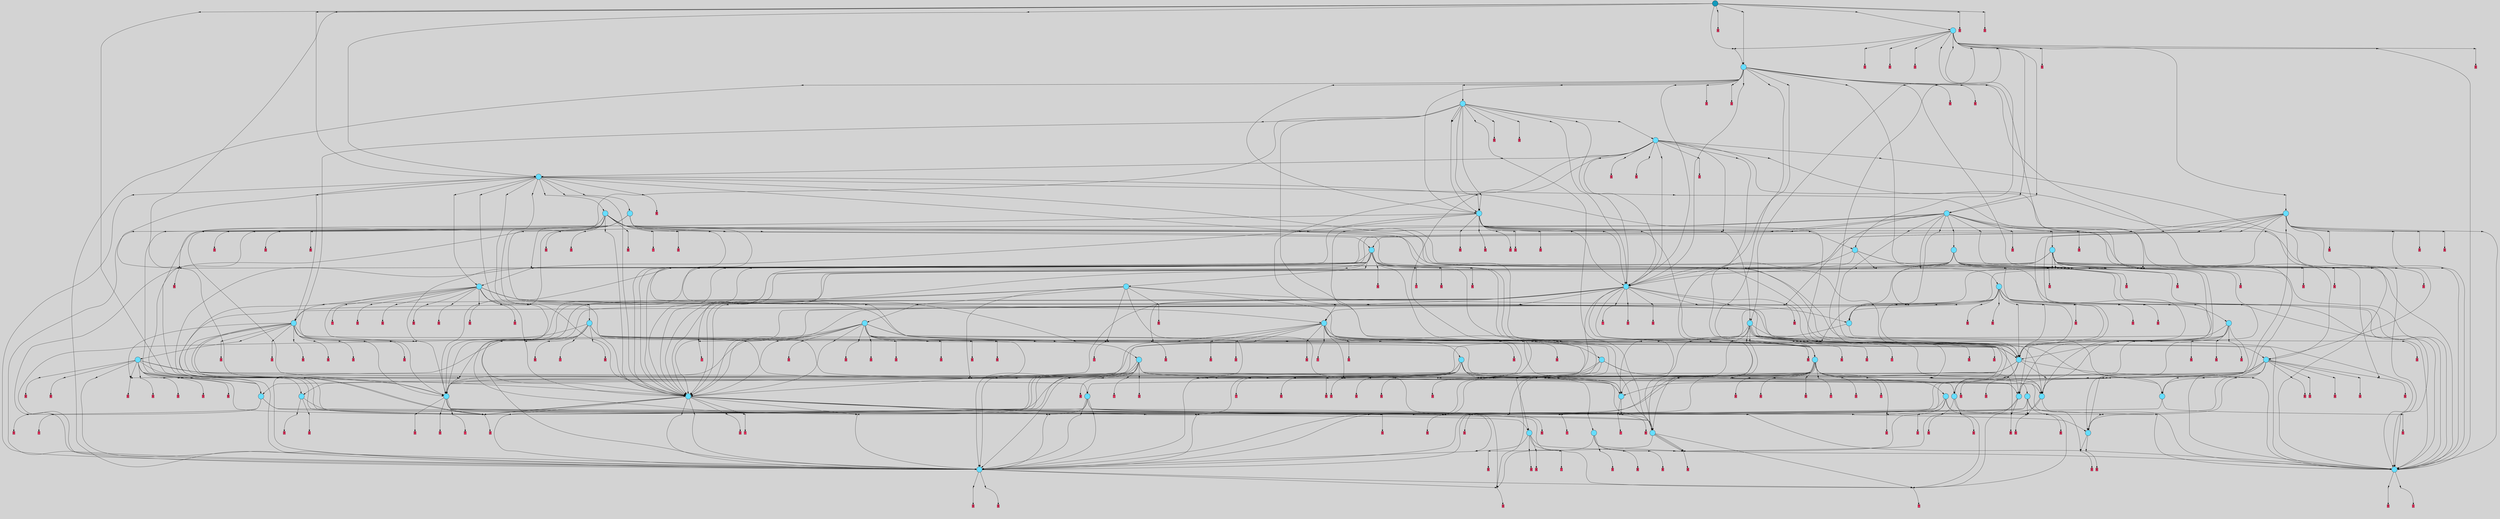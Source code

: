 // File exported with GEGELATI v1.3.1
// On the 2024-04-12 00:34:59
// With the File::TPGGraphDotExporter
digraph{
	graph[pad = "0.212, 0.055" bgcolor = lightgray]
	node[shape=circle style = filled label = ""]
		T0 [fillcolor="#66ddff"]
		T2 [fillcolor="#66ddff"]
		T3 [fillcolor="#66ddff"]
		T4 [fillcolor="#66ddff"]
		T5 [fillcolor="#66ddff"]
		T6 [fillcolor="#66ddff"]
		T7 [fillcolor="#66ddff"]
		T8 [fillcolor="#66ddff"]
		T13 [fillcolor="#66ddff"]
		T108 [fillcolor="#66ddff"]
		T305 [fillcolor="#66ddff"]
		T384 [fillcolor="#66ddff"]
		T521 [fillcolor="#66ddff"]
		T525 [fillcolor="#66ddff"]
		T661 [fillcolor="#66ddff"]
		T1173 [fillcolor="#66ddff"]
		T1390 [fillcolor="#66ddff"]
		T1391 [fillcolor="#66ddff"]
		T1561 [fillcolor="#66ddff"]
		T1932 [fillcolor="#66ddff"]
		T1960 [fillcolor="#66ddff"]
		T2097 [fillcolor="#66ddff"]
		T2191 [fillcolor="#66ddff"]
		T2573 [fillcolor="#66ddff"]
		T2578 [fillcolor="#66ddff"]
		T2775 [fillcolor="#66ddff"]
		T2804 [fillcolor="#66ddff"]
		T3245 [fillcolor="#66ddff"]
		T3271 [fillcolor="#66ddff"]
		T3613 [fillcolor="#66ddff"]
		T3780 [fillcolor="#66ddff"]
		T3851 [fillcolor="#66ddff"]
		T4190 [fillcolor="#66ddff"]
		T4414 [fillcolor="#66ddff"]
		T5778 [fillcolor="#66ddff"]
		T6068 [fillcolor="#66ddff"]
		T5328 [fillcolor="#66ddff"]
		T6285 [fillcolor="#66ddff"]
		T5790 [fillcolor="#66ddff"]
		T6756 [fillcolor="#66ddff"]
		T6790 [fillcolor="#66ddff"]
		T7001 [fillcolor="#66ddff"]
		T7235 [fillcolor="#66ddff"]
		T7465 [fillcolor="#66ddff"]
		T7619 [fillcolor="#66ddff"]
		T7944 [fillcolor="#66ddff"]
		T6795 [fillcolor="#66ddff"]
		T8887 [fillcolor="#66ddff"]
		T9702 [fillcolor="#66ddff"]
		T10590 [fillcolor="#66ddff"]
		T10866 [fillcolor="#1199bb"]
		P289444 [fillcolor="#cccccc" shape=point] //
		I289444 [shape=box style=invis label="5|1&3|4#0|1&#92;n1|3&1|0#0|6&#92;n0|4&4|6#3|7&#92;n2|5&4|2#0|6&#92;n5|6&2|6#0|0&#92;n6|6&1|3#0|4&#92;n4|3&3|6#3|3&#92;n2|1&0|3#0|5&#92;n6|0&2|5#0|1&#92;n"]
		P289444 -> I289444[style=invis]
		A113563 [fillcolor="#ff3366" shape=box margin=0.03 width=0 height=0 label="0"]
		T0 -> P289444 -> A113563
		P289445 [fillcolor="#cccccc" shape=point] //
		I289445 [shape=box style=invis label="1|2&1|0#2|1&#92;n0|1&3|7#4|0&#92;n3|4&4|4#3|3&#92;n4|6&0|0#3|5&#92;n2|0&3|1#2|7&#92;n7|0&1|3#0|6&#92;n7|6&0|4#0|6&#92;n5|1&2|0#0|5&#92;n"]
		P289445 -> I289445[style=invis]
		A113564 [fillcolor="#ff3366" shape=box margin=0.03 width=0 height=0 label="1"]
		T0 -> P289445 -> A113564
		P289446 [fillcolor="#cccccc" shape=point] //
		I289446 [shape=box style=invis label="5|4&1|2#2|7&#92;n0|4&4|2#2|0&#92;n7|7&2|5#1|6&#92;n2|5&4|5#3|0&#92;n0|7&0|3#4|0&#92;n1|1&2|2#1|0&#92;n"]
		P289446 -> I289446[style=invis]
		A113565 [fillcolor="#ff3366" shape=box margin=0.03 width=0 height=0 label="2"]
		T2 -> P289446 -> A113565
		P289447 [fillcolor="#cccccc" shape=point] //
		I289447 [shape=box style=invis label="6|0&2|6#0|7&#92;n"]
		P289447 -> I289447[style=invis]
		A113566 [fillcolor="#ff3366" shape=box margin=0.03 width=0 height=0 label="3"]
		T2 -> P289447 -> A113566
		P289448 [fillcolor="#cccccc" shape=point] //
		I289448 [shape=box style=invis label="7|0&1|7#2|6&#92;n6|6&0|7#3|4&#92;n7|7&1|2#1|7&#92;n4|5&3|3#0|2&#92;n0|3&0|4#0|1&#92;n2|1&2|5#3|2&#92;n6|7&3|2#0|7&#92;n"]
		P289448 -> I289448[style=invis]
		A113567 [fillcolor="#ff3366" shape=box margin=0.03 width=0 height=0 label="3"]
		T3 -> P289448 -> A113567
		P289449 [fillcolor="#cccccc" shape=point] //
		I289449 [shape=box style=invis label="3|5&1|6#0|2&#92;n6|2&0|5#4|0&#92;n2|6&2|4#3|3&#92;n5|4&0|0#3|6&#92;n1|5&2|2#0|7&#92;n2|4&3|5#0|6&#92;n3|2&2|4#0|5&#92;n3|1&2|4#2|4&#92;n"]
		P289449 -> I289449[style=invis]
		A113568 [fillcolor="#ff3366" shape=box margin=0.03 width=0 height=0 label="4"]
		T3 -> P289449 -> A113568
		P289450 [fillcolor="#cccccc" shape=point] //
		I289450 [shape=box style=invis label="6|5&4|6#3|3&#92;n6|3&0|7#0|4&#92;n6|1&0|7#4|4&#92;n0|6&1|1#2|4&#92;n2|5&0|2#1|2&#92;n3|3&2|4#0|1&#92;n"]
		P289450 -> I289450[style=invis]
		A113569 [fillcolor="#ff3366" shape=box margin=0.03 width=0 height=0 label="4"]
		T4 -> P289450 -> A113569
		P289451 [fillcolor="#cccccc" shape=point] //
		I289451 [shape=box style=invis label="3|3&1|4#3|1&#92;n2|3&2|0#0|3&#92;n6|0&4|1#1|5&#92;n5|4&4|7#0|2&#92;n4|6&1|0#2|7&#92;n5|0&4|1#1|1&#92;n4|2&2|2#0|0&#92;n1|0&3|4#1|1&#92;n2|6&1|3#4|0&#92;n"]
		P289451 -> I289451[style=invis]
		A113570 [fillcolor="#ff3366" shape=box margin=0.03 width=0 height=0 label="5"]
		T4 -> P289451 -> A113570
		P289452 [fillcolor="#cccccc" shape=point] //
		I289452 [shape=box style=invis label="6|4&0|4#1|3&#92;n1|2&0|3#3|6&#92;n5|4&2|5#4|3&#92;n"]
		P289452 -> I289452[style=invis]
		A113571 [fillcolor="#ff3366" shape=box margin=0.03 width=0 height=0 label="5"]
		T5 -> P289452 -> A113571
		P289453 [fillcolor="#cccccc" shape=point] //
		I289453 [shape=box style=invis label="4|4&1|4#4|4&#92;n2|2&0|6#2|2&#92;n4|3&3|6#1|7&#92;n7|6&4|0#1|7&#92;n"]
		P289453 -> I289453[style=invis]
		A113572 [fillcolor="#ff3366" shape=box margin=0.03 width=0 height=0 label="6"]
		T5 -> P289453 -> A113572
		P289454 [fillcolor="#cccccc" shape=point] //
		I289454 [shape=box style=invis label="5|4&0|5#4|6&#92;n0|3&1|1#2|6&#92;n"]
		P289454 -> I289454[style=invis]
		A113573 [fillcolor="#ff3366" shape=box margin=0.03 width=0 height=0 label="6"]
		T6 -> P289454 -> A113573
		P289455 [fillcolor="#cccccc" shape=point] //
		I289455 [shape=box style=invis label="0|6&4|0#4|1&#92;n6|2&0|1#0|3&#92;n0|6&4|7#3|1&#92;n1|6&1|7#4|7&#92;n1|7&1|6#0|7&#92;n3|0&1|5#3|3&#92;n4|6&3|1#1|7&#92;n6|6&0|4#3|7&#92;n3|0&2|2#4|5&#92;n6|4&2|5#3|6&#92;n"]
		P289455 -> I289455[style=invis]
		A113574 [fillcolor="#ff3366" shape=box margin=0.03 width=0 height=0 label="7"]
		T6 -> P289455 -> A113574
		P289456 [fillcolor="#cccccc" shape=point] //
		I289456 [shape=box style=invis label="1|1&1|1#2|4&#92;n3|3&4|3#2|5&#92;n7|4&1|4#2|5&#92;n5|1&3|1#0|0&#92;n6|0&3|3#3|4&#92;n1|0&0|2#1|4&#92;n6|1&0|7#4|3&#92;n5|2&0|5#1|3&#92;n3|4&0|7#3|0&#92;n"]
		P289456 -> I289456[style=invis]
		A113575 [fillcolor="#ff3366" shape=box margin=0.03 width=0 height=0 label="7"]
		T7 -> P289456 -> A113575
		P289457 [fillcolor="#cccccc" shape=point] //
		I289457 [shape=box style=invis label="0|2&4|7#4|4&#92;n7|4&4|5#3|7&#92;n5|1&1|4#3|1&#92;n3|6&3|3#3|0&#92;n0|7&3|2#1|0&#92;n7|7&1|1#0|1&#92;n4|4&1|2#3|7&#92;n3|0&2|5#4|6&#92;n"]
		P289457 -> I289457[style=invis]
		A113576 [fillcolor="#ff3366" shape=box margin=0.03 width=0 height=0 label="8"]
		T7 -> P289457 -> A113576
		P289458 [fillcolor="#cccccc" shape=point] //
		I289458 [shape=box style=invis label="2|3&3|7#0|2&#92;n0|6&2|0#0|2&#92;n2|2&0|0#4|3&#92;n1|2&4|1#1|3&#92;n3|7&2|2#3|4&#92;n2|5&3|2#0|6&#92;n2|0&3|4#1|7&#92;n"]
		P289458 -> I289458[style=invis]
		A113577 [fillcolor="#ff3366" shape=box margin=0.03 width=0 height=0 label="8"]
		T8 -> P289458 -> A113577
		P289459 [fillcolor="#cccccc" shape=point] //
		I289459 [shape=box style=invis label="0|2&4|4#4|7&#92;n3|3&4|4#1|5&#92;n6|6&3|6#4|5&#92;n4|7&0|3#4|6&#92;n4|1&3|4#3|5&#92;n3|1&2|1#2|1&#92;n3|1&4|2#4|6&#92;n0|5&3|2#3|0&#92;n4|0&1|6#3|0&#92;n6|0&4|2#4|2&#92;n"]
		P289459 -> I289459[style=invis]
		A113578 [fillcolor="#ff3366" shape=box margin=0.03 width=0 height=0 label="0"]
		T8 -> P289459 -> A113578
		T2 -> P289454
		T4 -> P289459
		T7 -> P289450
		T13 -> P289456
		T13 -> P289450
		P289460 [fillcolor="#cccccc" shape=point] //
		I289460 [shape=box style=invis label="0|3&1|1#2|6&#92;n0|7&3|3#1|1&#92;n"]
		P289460 -> I289460[style=invis]
		A113579 [fillcolor="#ff3366" shape=box margin=0.03 width=0 height=0 label="6"]
		T13 -> P289460 -> A113579
		T13 -> P289450
		T13 -> P289450
		P289461 [fillcolor="#cccccc" shape=point] //
		I289461 [shape=box style=invis label="7|0&3|7#0|0&#92;n7|4&2|1#2|2&#92;n7|4&2|1#0|3&#92;n5|7&3|0#3|4&#92;n"]
		P289461 -> I289461[style=invis]
		A113580 [fillcolor="#ff3366" shape=box margin=0.03 width=0 height=0 label="2"]
		T108 -> P289461 -> A113580
		T108 -> P289453
		P289462 [fillcolor="#cccccc" shape=point] //
		I289462 [shape=box style=invis label="0|7&0|6#4|0&#92;n0|4&4|2#2|0&#92;n7|7&2|5#1|6&#92;n2|5&4|5#3|0&#92;n5|4&1|2#2|7&#92;n1|1&2|2#1|0&#92;n"]
		P289462 -> I289462[style=invis]
		A113581 [fillcolor="#ff3366" shape=box margin=0.03 width=0 height=0 label="2"]
		T108 -> P289462 -> A113581
		T108 -> P289456
		T108 -> P289451
		P289463 [fillcolor="#cccccc" shape=point] //
		I289463 [shape=box style=invis label="7|0&1|7#2|6&#92;n7|7&1|2#1|7&#92;n0|0&3|5#3|4&#92;n2|1&2|5#3|2&#92;n0|3&0|4#0|1&#92;n4|5&3|3#0|2&#92;n6|7&3|2#0|7&#92;n"]
		P289463 -> I289463[style=invis]
		T305 -> P289463 -> T0
		P289464 [fillcolor="#cccccc" shape=point] //
		I289464 [shape=box style=invis label="3|5&1|6#0|2&#92;n6|2&0|5#4|0&#92;n1|5&2|2#0|7&#92;n5|4&0|0#3|6&#92;n2|6&2|4#3|3&#92;n2|4&3|5#0|6&#92;n3|2&2|4#0|5&#92;n3|1&2|4#2|5&#92;n"]
		P289464 -> I289464[style=invis]
		A113582 [fillcolor="#ff3366" shape=box margin=0.03 width=0 height=0 label="4"]
		T305 -> P289464 -> A113582
		T305 -> P289454
		T305 -> P289451
		P289465 [fillcolor="#cccccc" shape=point] //
		I289465 [shape=box style=invis label="5|4&1|5#4|7&#92;n2|3&0|6#2|6&#92;n0|2&2|6#4|5&#92;n5|2&0|2#2|2&#92;n6|7&0|1#1|0&#92;n5|0&1|7#4|1&#92;n0|3&1|1#0|7&#92;n"]
		P289465 -> I289465[style=invis]
		A113583 [fillcolor="#ff3366" shape=box margin=0.03 width=0 height=0 label="6"]
		T305 -> P289465 -> A113583
		T384 -> P289453
		P289466 [fillcolor="#cccccc" shape=point] //
		I289466 [shape=box style=invis label="1|7&0|3#3|6&#92;n6|4&0|4#1|3&#92;n5|4&2|5#4|3&#92;n"]
		P289466 -> I289466[style=invis]
		A113584 [fillcolor="#ff3366" shape=box margin=0.03 width=0 height=0 label="5"]
		T384 -> P289466 -> A113584
		P289467 [fillcolor="#cccccc" shape=point] //
		I289467 [shape=box style=invis label="3|4&0|7#3|0&#92;n2|3&4|3#2|5&#92;n7|4&1|4#2|5&#92;n5|1&3|1#0|0&#92;n6|0&3|3#3|4&#92;n1|0&0|2#1|4&#92;n6|1&0|7#4|3&#92;n5|2&0|5#1|3&#92;n4|3&2|1#1|2&#92;n"]
		P289467 -> I289467[style=invis]
		A113585 [fillcolor="#ff3366" shape=box margin=0.03 width=0 height=0 label="7"]
		T384 -> P289467 -> A113585
		T384 -> P289464
		T521 -> P289456
		P289468 [fillcolor="#cccccc" shape=point] //
		I289468 [shape=box style=invis label="2|2&1|0#1|0&#92;n6|0&0|6#2|2&#92;n4|2&0|7#0|3&#92;n7|4&1|7#2|4&#92;n0|4&4|1#3|2&#92;n6|2&1|4#0|0&#92;n1|3&3|4#4|7&#92;n2|2&1|0#0|7&#92;n4|7&2|0#3|4&#92;n4|3&4|6#1|0&#92;n"]
		P289468 -> I289468[style=invis]
		A113586 [fillcolor="#ff3366" shape=box margin=0.03 width=0 height=0 label="4"]
		T521 -> P289468 -> A113586
		T521 -> P289449
		P289469 [fillcolor="#cccccc" shape=point] //
		I289469 [shape=box style=invis label="7|7&1|6#3|5&#92;n3|2&2|4#0|5&#92;n3|1&2|4#2|4&#92;n6|2&2|5#4|0&#92;n2|0&2|4#3|3&#92;n"]
		P289469 -> I289469[style=invis]
		A113587 [fillcolor="#ff3366" shape=box margin=0.03 width=0 height=0 label="4"]
		T521 -> P289469 -> A113587
		P289470 [fillcolor="#cccccc" shape=point] //
		I289470 [shape=box style=invis label="1|0&0|2#4|3&#92;n7|5&2|0#1|1&#92;n6|3&4|2#0|2&#92;n5|1&0|2#1|5&#92;n"]
		P289470 -> I289470[style=invis]
		A113588 [fillcolor="#ff3366" shape=box margin=0.03 width=0 height=0 label="5"]
		T525 -> P289470 -> A113588
		T525 -> P289450
		P289471 [fillcolor="#cccccc" shape=point] //
		I289471 [shape=box style=invis label="2|2&0|0#4|3&#92;n1|7&0|2#3|5&#92;n2|5&3|0#0|6&#92;n0|0&2|0#0|2&#92;n3|7&2|2#3|4&#92;n1|2&4|1#1|3&#92;n1|3&3|7#0|2&#92;n2|0&2|4#1|7&#92;n"]
		P289471 -> I289471[style=invis]
		A113589 [fillcolor="#ff3366" shape=box margin=0.03 width=0 height=0 label="8"]
		T525 -> P289471 -> A113589
		P289472 [fillcolor="#cccccc" shape=point] //
		I289472 [shape=box style=invis label="5|0&4|2#3|5&#92;n4|7&2|5#2|0&#92;n"]
		P289472 -> I289472[style=invis]
		A113590 [fillcolor="#ff3366" shape=box margin=0.03 width=0 height=0 label="6"]
		T525 -> P289472 -> A113590
		T525 -> P289449
		P289473 [fillcolor="#cccccc" shape=point] //
		I289473 [shape=box style=invis label="3|5&1|6#0|2&#92;n6|2&0|5#4|0&#92;n2|1&4|6#0|5&#92;n3|4&0|0#3|6&#92;n1|5&2|2#0|7&#92;n2|4&3|5#0|6&#92;n2|6&2|4#3|3&#92;n3|2&2|4#0|5&#92;n3|1&2|4#2|4&#92;n"]
		P289473 -> I289473[style=invis]
		A113591 [fillcolor="#ff3366" shape=box margin=0.03 width=0 height=0 label="4"]
		T661 -> P289473 -> A113591
		P289474 [fillcolor="#cccccc" shape=point] //
		I289474 [shape=box style=invis label="7|7&1|6#0|5&#92;n3|2&2|4#0|5&#92;n3|1&2|4#2|4&#92;n2|0&2|4#3|3&#92;n6|2&2|5#4|0&#92;n"]
		P289474 -> I289474[style=invis]
		A113592 [fillcolor="#ff3366" shape=box margin=0.03 width=0 height=0 label="4"]
		T661 -> P289474 -> A113592
		T661 -> P289456
		P289475 [fillcolor="#cccccc" shape=point] //
		I289475 [shape=box style=invis label="6|7&3|2#0|3&#92;n0|3&0|5#3|3&#92;n3|4&3|7#2|2&#92;n3|7&3|0#0|4&#92;n7|0&0|3#4|3&#92;n5|7&2|2#0|5&#92;n3|5&0|2#2|0&#92;n"]
		P289475 -> I289475[style=invis]
		T1173 -> P289475 -> T521
		P289476 [fillcolor="#cccccc" shape=point] //
		I289476 [shape=box style=invis label="3|1&3|6#1|5&#92;n3|0&4|3#3|6&#92;n0|5&2|1#4|3&#92;n1|6&0|0#1|1&#92;n7|4&1|1#0|0&#92;n3|3&2|7#2|3&#92;n"]
		P289476 -> I289476[style=invis]
		A113593 [fillcolor="#ff3366" shape=box margin=0.03 width=0 height=0 label="4"]
		T1173 -> P289476 -> A113593
		P289477 [fillcolor="#cccccc" shape=point] //
		I289477 [shape=box style=invis label="0|5&3|1#2|0&#92;n4|3&2|7#1|7&#92;n7|0&0|1#1|4&#92;n0|6&3|3#4|3&#92;n"]
		P289477 -> I289477[style=invis]
		T1173 -> P289477 -> T0
		P289478 [fillcolor="#cccccc" shape=point] //
		I289478 [shape=box style=invis label="6|0&3|3#3|4&#92;n4|3&0|3#2|5&#92;n7|4&1|4#2|5&#92;n5|1&3|1#0|0&#92;n3|4&0|2#3|0&#92;n1|1&1|1#2|4&#92;n6|1&0|7#4|3&#92;n5|2&0|5#1|3&#92;n1|0&0|2#1|4&#92;n1|3&1|3#1|0&#92;n"]
		P289478 -> I289478[style=invis]
		A113594 [fillcolor="#ff3366" shape=box margin=0.03 width=0 height=0 label="7"]
		T1173 -> P289478 -> A113594
		P289479 [fillcolor="#cccccc" shape=point] //
		I289479 [shape=box style=invis label="3|6&3|1#2|7&#92;n4|6&4|4#2|6&#92;n3|3&3|4#1|3&#92;n1|7&3|5#4|2&#92;n1|0&4|0#0|4&#92;n"]
		P289479 -> I289479[style=invis]
		A113595 [fillcolor="#ff3366" shape=box margin=0.03 width=0 height=0 label="6"]
		T1173 -> P289479 -> A113595
		P289480 [fillcolor="#cccccc" shape=point] //
		I289480 [shape=box style=invis label="2|3&0|2#1|3&#92;n7|0&1|7#2|6&#92;n7|5&0|1#1|1&#92;n0|4&3|2#0|7&#92;n0|0&3|5#3|4&#92;n0|3&0|2#0|5&#92;n4|5&3|3#0|2&#92;n6|7&3|2#0|7&#92;n"]
		P289480 -> I289480[style=invis]
		T1390 -> P289480 -> T0
		P289481 [fillcolor="#cccccc" shape=point] //
		I289481 [shape=box style=invis label="7|1&0|7#2|0&#92;n7|0&1|3#4|3&#92;n5|0&3|2#2|4&#92;n0|3&0|5#3|3&#92;n3|7&3|0#0|0&#92;n5|7&2|2#0|5&#92;n6|7&3|2#3|0&#92;n"]
		P289481 -> I289481[style=invis]
		T1390 -> P289481 -> T521
		P289482 [fillcolor="#cccccc" shape=point] //
		I289482 [shape=box style=invis label="4|6&4|0#1|4&#92;n7|2&4|2#1|5&#92;n4|3&0|5#0|2&#92;n2|7&1|4#4|6&#92;n0|7&0|3#2|6&#92;n5|0&3|4#0|3&#92;n"]
		P289482 -> I289482[style=invis]
		T1390 -> P289482 -> T8
		P289483 [fillcolor="#cccccc" shape=point] //
		I289483 [shape=box style=invis label="6|7&3|2#0|3&#92;n0|3&0|5#3|3&#92;n3|4&3|7#2|2&#92;n3|7&3|0#0|4&#92;n4|7&2|2#0|5&#92;n3|5&0|2#2|0&#92;n7|0&1|3#4|3&#92;n5|4&2|0#2|2&#92;n"]
		P289483 -> I289483[style=invis]
		T1390 -> P289483 -> T521
		P289484 [fillcolor="#cccccc" shape=point] //
		I289484 [shape=box style=invis label="2|1&2|5#3|2&#92;n6|6&0|7#3|4&#92;n7|7&1|2#1|7&#92;n4|5&3|3#0|2&#92;n7|0&1|7#2|6&#92;n6|0&3|2#0|7&#92;n"]
		P289484 -> I289484[style=invis]
		A113596 [fillcolor="#ff3366" shape=box margin=0.03 width=0 height=0 label="3"]
		T1390 -> P289484 -> A113596
		P289485 [fillcolor="#cccccc" shape=point] //
		I289485 [shape=box style=invis label="3|3&0|4#1|2&#92;n0|3&0|7#3|3&#92;n6|7&3|2#0|3&#92;n5|7&2|2#2|5&#92;n2|7&3|0#2|0&#92;n3|0&4|4#0|7&#92;n"]
		P289485 -> I289485[style=invis]
		T1390 -> P289485 -> T521
		P289486 [fillcolor="#cccccc" shape=point] //
		I289486 [shape=box style=invis label="2|3&1|4#3|1&#92;n2|3&2|0#0|3&#92;n6|0&4|1#1|5&#92;n5|4&4|7#0|2&#92;n4|6&1|0#2|7&#92;n0|0&4|1#1|1&#92;n4|2&2|2#0|0&#92;n1|0&3|4#1|1&#92;n"]
		P289486 -> I289486[style=invis]
		A113597 [fillcolor="#ff3366" shape=box margin=0.03 width=0 height=0 label="5"]
		T1390 -> P289486 -> A113597
		P289487 [fillcolor="#cccccc" shape=point] //
		I289487 [shape=box style=invis label="0|3&0|1#1|3&#92;n0|7&4|1#1|3&#92;n5|5&1|2#2|3&#92;n3|4&1|0#3|2&#92;n5|5&1|7#0|3&#92;n1|0&1|7#0|2&#92;n7|7&3|4#3|3&#92;n4|7&0|2#4|3&#92;n3|6&2|3#0|0&#92;n"]
		P289487 -> I289487[style=invis]
		A113598 [fillcolor="#ff3366" shape=box margin=0.03 width=0 height=0 label="3"]
		T1391 -> P289487 -> A113598
		P289488 [fillcolor="#cccccc" shape=point] //
		I289488 [shape=box style=invis label="3|5&1|6#0|2&#92;n6|3&3|7#3|7&#92;n5|4&0|0#3|6&#92;n2|6&2|4#3|3&#92;n1|5&2|2#0|7&#92;n2|4&3|5#0|6&#92;n3|2&2|4#0|5&#92;n4|1&2|4#2|4&#92;n"]
		P289488 -> I289488[style=invis]
		T1391 -> P289488 -> T8
		T1391 -> P289456
		P289489 [fillcolor="#cccccc" shape=point] //
		I289489 [shape=box style=invis label="3|3&1|4#3|1&#92;n2|3&2|0#0|3&#92;n6|1&4|1#1|5&#92;n5|4&4|7#0|2&#92;n4|6&1|0#2|7&#92;n2|6&1|3#4|0&#92;n4|2&2|2#0|0&#92;n1|0&3|4#1|1&#92;n5|0&4|1#1|1&#92;n3|1&0|0#4|7&#92;n"]
		P289489 -> I289489[style=invis]
		A113599 [fillcolor="#ff3366" shape=box margin=0.03 width=0 height=0 label="5"]
		T1391 -> P289489 -> A113599
		T1391 -> P289484
		T1391 -> P289475
		P289490 [fillcolor="#cccccc" shape=point] //
		I289490 [shape=box style=invis label="0|6&4|0#4|1&#92;n6|2&0|1#0|3&#92;n5|5&3|1#0|3&#92;n0|6&4|7#3|1&#92;n3|0&2|2#0|5&#92;n6|4&2|5#3|6&#92;n6|6&0|4#1|7&#92;n1|7&1|6#0|7&#92;n4|6&3|1#1|7&#92;n"]
		P289490 -> I289490[style=invis]
		A113600 [fillcolor="#ff3366" shape=box margin=0.03 width=0 height=0 label="7"]
		T1391 -> P289490 -> A113600
		P289491 [fillcolor="#cccccc" shape=point] //
		I289491 [shape=box style=invis label="6|7&3|2#0|3&#92;n0|3&0|5#3|3&#92;n3|4&3|7#2|2&#92;n3|7&3|0#0|4&#92;n3|5&0|2#2|0&#92;n5|7&2|2#0|5&#92;n7|0&1|3#4|3&#92;n"]
		P289491 -> I289491[style=invis]
		T1391 -> P289491 -> T521
		P289492 [fillcolor="#cccccc" shape=point] //
		I289492 [shape=box style=invis label="7|0&1|7#2|6&#92;n6|6&0|7#3|4&#92;n7|7&1|2#1|7&#92;n6|0&3|2#0|7&#92;n4|5&3|3#0|2&#92;n"]
		P289492 -> I289492[style=invis]
		A113601 [fillcolor="#ff3366" shape=box margin=0.03 width=0 height=0 label="3"]
		T1561 -> P289492 -> A113601
		P289493 [fillcolor="#cccccc" shape=point] //
		I289493 [shape=box style=invis label="1|1&1|1#3|4&#92;n6|0&3|3#3|4&#92;n5|2&0|5#1|3&#92;n0|5&3|5#3|2&#92;n1|0&4|2#1|6&#92;n5|1&3|1#0|0&#92;n6|1&0|7#4|3&#92;n7|4&1|4#2|2&#92;n3|3&4|3#2|5&#92;n3|4&3|7#3|0&#92;n"]
		P289493 -> I289493[style=invis]
		T1561 -> P289493 -> T661
		T1561 -> P289462
		P289494 [fillcolor="#cccccc" shape=point] //
		I289494 [shape=box style=invis label="6|5&4|6#3|3&#92;n6|3&0|7#0|4&#92;n0|6&1|1#2|4&#92;n6|1&4|7#3|7&#92;n0|0&0|2#1|2&#92;n"]
		P289494 -> I289494[style=invis]
		T1561 -> P289494 -> T2
		P289495 [fillcolor="#cccccc" shape=point] //
		I289495 [shape=box style=invis label="6|5&2|6#4|7&#92;n0|0&0|0#3|0&#92;n5|1&4|5#2|4&#92;n4|0&0|0#1|6&#92;n"]
		P289495 -> I289495[style=invis]
		T1561 -> P289495 -> T1173
		P289496 [fillcolor="#cccccc" shape=point] //
		I289496 [shape=box style=invis label="6|5&2|6#4|7&#92;n5|1&4|5#2|4&#92;n3|0&4|0#1|6&#92;n1|1&3|5#1|3&#92;n0|0&0|0#3|0&#92;n"]
		P289496 -> I289496[style=invis]
		T1932 -> P289496 -> T1173
		P289497 [fillcolor="#cccccc" shape=point] //
		I289497 [shape=box style=invis label="7|4&2|1#0|0&#92;n1|0&3|7#0|0&#92;n7|4&2|1#2|2&#92;n5|7&3|0#3|4&#92;n"]
		P289497 -> I289497[style=invis]
		A113602 [fillcolor="#ff3366" shape=box margin=0.03 width=0 height=0 label="2"]
		T1932 -> P289497 -> A113602
		P289498 [fillcolor="#cccccc" shape=point] //
		I289498 [shape=box style=invis label="4|5&4|3#0|2&#92;n6|0&4|7#2|1&#92;n6|0&1|1#2|3&#92;n7|7&1|2#1|0&#92;n7|0&3|7#2|6&#92;n2|4&1|2#0|1&#92;n4|5&2|2#0|7&#92;n3|4&0|3#0|2&#92;n1|5&0|5#0|7&#92;n6|1&0|7#3|6&#92;n"]
		P289498 -> I289498[style=invis]
		T1932 -> P289498 -> T13
		T1932 -> P289449
		P289499 [fillcolor="#cccccc" shape=point] //
		I289499 [shape=box style=invis label="6|2&3|7#2|3&#92;n1|5&1|1#2|4&#92;n3|5&3|5#4|2&#92;n1|0&4|5#4|6&#92;n2|3&2|5#0|3&#92;n7|6&1|4#2|5&#92;n1|0&0|2#4|4&#92;n5|2&1|6#1|1&#92;n3|4&2|7#3|5&#92;n3|3&4|3#2|1&#92;n"]
		P289499 -> I289499[style=invis]
		A113603 [fillcolor="#ff3366" shape=box margin=0.03 width=0 height=0 label="7"]
		T1932 -> P289499 -> A113603
		P289500 [fillcolor="#cccccc" shape=point] //
		I289500 [shape=box style=invis label="7|0&1|3#4|3&#92;n0|3&0|5#3|3&#92;n3|4&3|7#2|2&#92;n3|7&3|0#0|4&#92;n3|5&0|2#2|0&#92;n5|7&2|2#0|5&#92;n6|7&3|2#3|3&#92;n"]
		P289500 -> I289500[style=invis]
		T1932 -> P289500 -> T521
		T1932 -> P289484
		P289501 [fillcolor="#cccccc" shape=point] //
		I289501 [shape=box style=invis label="2|4&1|2#0|1&#92;n6|0&1|1#2|3&#92;n6|0&4|7#2|1&#92;n7|7&1|1#4|0&#92;n7|0&3|7#2|6&#92;n4|5&4|3#0|2&#92;n3|4&0|3#0|2&#92;n1|1&0|7#3|6&#92;n"]
		P289501 -> I289501[style=invis]
		T1932 -> P289501 -> T13
		P289502 [fillcolor="#cccccc" shape=point] //
		I289502 [shape=box style=invis label="3|0&1|3#2|5&#92;n0|6&4|0#4|1&#92;n1|7&1|6#0|7&#92;n6|2&0|2#0|3&#92;n1|6&3|7#2|7&#92;n0|6&4|7#3|5&#92;n6|4&2|5#3|6&#92;n1|2&1|6#4|0&#92;n3|0&2|2#4|5&#92;n4|6&3|1#1|7&#92;n"]
		P289502 -> I289502[style=invis]
		A113604 [fillcolor="#ff3366" shape=box margin=0.03 width=0 height=0 label="7"]
		T1932 -> P289502 -> A113604
		P289503 [fillcolor="#cccccc" shape=point] //
		I289503 [shape=box style=invis label="3|0&3|5#2|5&#92;n5|5&4|3#2|2&#92;n4|5&0|0#2|5&#92;n2|2&4|2#2|0&#92;n"]
		P289503 -> I289503[style=invis]
		A113605 [fillcolor="#ff3366" shape=box margin=0.03 width=0 height=0 label="6"]
		T1932 -> P289503 -> A113605
		P289504 [fillcolor="#cccccc" shape=point] //
		I289504 [shape=box style=invis label="5|7&2|2#2|5&#92;n0|3&3|5#0|4&#92;n7|3&3|6#0|6&#92;n1|1&0|5#3|6&#92;n6|3&2|1#0|5&#92;n5|0&3|1#4|3&#92;n"]
		P289504 -> I289504[style=invis]
		T1932 -> P289504 -> T521
		P289505 [fillcolor="#cccccc" shape=point] //
		I289505 [shape=box style=invis label="0|3&3|5#0|4&#92;n5|7&2|2#2|5&#92;n7|3&3|6#0|6&#92;n1|1&0|5#3|6&#92;n7|0&3|1#4|3&#92;n"]
		P289505 -> I289505[style=invis]
		T1932 -> P289505 -> T521
		T1932 -> P289483
		T1932 -> P289484
		P289506 [fillcolor="#cccccc" shape=point] //
		I289506 [shape=box style=invis label="6|7&3|2#0|3&#92;n0|3&0|5#3|3&#92;n5|1&2|2#0|5&#92;n3|7&3|0#0|4&#92;n7|0&0|3#4|3&#92;n3|4&3|7#2|2&#92;n3|5&0|2#2|0&#92;n"]
		P289506 -> I289506[style=invis]
		T1932 -> P289506 -> T521
		P289507 [fillcolor="#cccccc" shape=point] //
		I289507 [shape=box style=invis label="2|1&2|5#3|2&#92;n6|6&0|7#3|4&#92;n7|7&1|2#1|7&#92;n7|0&1|7#2|6&#92;n4|5&3|3#0|2&#92;n6|0&3|2#0|7&#92;n7|5&2|1#2|5&#92;n"]
		P289507 -> I289507[style=invis]
		A113606 [fillcolor="#ff3366" shape=box margin=0.03 width=0 height=0 label="3"]
		T1960 -> P289507 -> A113606
		P289508 [fillcolor="#cccccc" shape=point] //
		I289508 [shape=box style=invis label="3|5&1|5#0|5&#92;n2|1&1|2#1|2&#92;n6|1&2|4#2|4&#92;n0|0&3|5#2|6&#92;n6|7&3|3#0|4&#92;n7|1&1|5#1|5&#92;n0|5&1|6#3|3&#92;n6|2&0|5#4|0&#92;n4|4&4|7#0|1&#92;n"]
		P289508 -> I289508[style=invis]
		A113607 [fillcolor="#ff3366" shape=box margin=0.03 width=0 height=0 label="4"]
		T1960 -> P289508 -> A113607
		P289509 [fillcolor="#cccccc" shape=point] //
		I289509 [shape=box style=invis label="3|0&3|0#1|5&#92;n1|7&4|7#2|6&#92;n3|6&3|7#2|3&#92;n"]
		P289509 -> I289509[style=invis]
		A113608 [fillcolor="#ff3366" shape=box margin=0.03 width=0 height=0 label="6"]
		T1960 -> P289509 -> A113608
		P289510 [fillcolor="#cccccc" shape=point] //
		I289510 [shape=box style=invis label="3|7&0|6#2|7&#92;n7|3&1|4#3|5&#92;n3|5&0|7#3|0&#92;n1|0&0|2#1|2&#92;n6|4&3|3#3|4&#92;n5|6&0|3#1|7&#92;n6|7&0|7#0|3&#92;n5|2&0|5#1|3&#92;n2|2&2|0#0|7&#92;n4|6&1|0#3|0&#92;n"]
		P289510 -> I289510[style=invis]
		A113609 [fillcolor="#ff3366" shape=box margin=0.03 width=0 height=0 label="7"]
		T1960 -> P289510 -> A113609
		P289511 [fillcolor="#cccccc" shape=point] //
		I289511 [shape=box style=invis label="0|0&3|1#4|1&#92;n0|1&0|5#0|5&#92;n5|7&3|0#3|1&#92;n5|4&0|4#2|6&#92;n5|7&4|6#1|4&#92;n"]
		P289511 -> I289511[style=invis]
		A113610 [fillcolor="#ff3366" shape=box margin=0.03 width=0 height=0 label="2"]
		T1960 -> P289511 -> A113610
		P289512 [fillcolor="#cccccc" shape=point] //
		I289512 [shape=box style=invis label="5|0&4|1#1|1&#92;n5|4&4|7#0|2&#92;n4|2&2|2#0|0&#92;n2|3&2|0#0|2&#92;n4|6&1|0#2|7&#92;n2|3&2|3#4|0&#92;n6|0&4|1#1|5&#92;n1|0&3|4#1|1&#92;n1|5&0|5#4|5&#92;n3|3&1|4#3|1&#92;n"]
		P289512 -> I289512[style=invis]
		T1960 -> P289512 -> T525
		T1960 -> P289506
		P289513 [fillcolor="#cccccc" shape=point] //
		I289513 [shape=box style=invis label="3|5&3|3#2|5&#92;n5|4&1|4#3|7&#92;n3|0&3|4#2|5&#92;n1|3&3|1#4|0&#92;n"]
		P289513 -> I289513[style=invis]
		A113611 [fillcolor="#ff3366" shape=box margin=0.03 width=0 height=0 label="6"]
		T1960 -> P289513 -> A113611
		P289514 [fillcolor="#cccccc" shape=point] //
		I289514 [shape=box style=invis label="6|0&1|1#2|3&#92;n6|0&4|7#2|1&#92;n4|5&4|3#0|2&#92;n7|7&1|2#1|0&#92;n7|0&3|7#2|6&#92;n2|4&1|6#0|1&#92;n4|5&2|2#0|7&#92;n3|4&0|3#0|2&#92;n1|5&0|5#0|7&#92;n6|1&0|7#3|6&#92;n"]
		P289514 -> I289514[style=invis]
		T1960 -> P289514 -> T13
		P289515 [fillcolor="#cccccc" shape=point] //
		I289515 [shape=box style=invis label="7|0&1|2#2|0&#92;n4|5&2|6#3|2&#92;n3|7&0|2#4|3&#92;n3|4&1|0#3|3&#92;n6|2&1|0#1|4&#92;n6|1&4|2#1|0&#92;n7|7&3|4#3|7&#92;n0|6&4|6#3|2&#92;n0|7&4|1#1|3&#92;n"]
		P289515 -> I289515[style=invis]
		T1960 -> P289515 -> T6
		T1960 -> P289492
		P289516 [fillcolor="#cccccc" shape=point] //
		I289516 [shape=box style=invis label="2|0&4|1#4|0&#92;n0|7&3|3#2|5&#92;n"]
		P289516 -> I289516[style=invis]
		A113612 [fillcolor="#ff3366" shape=box margin=0.03 width=0 height=0 label="6"]
		T1960 -> P289516 -> A113612
		T2097 -> P289507
		P289517 [fillcolor="#cccccc" shape=point] //
		I289517 [shape=box style=invis label="5|7&2|7#0|5&#92;n3|4&3|7#2|2&#92;n2|4&3|0#2|0&#92;n6|0&3|2#0|3&#92;n3|5&0|2#2|0&#92;n7|0&2|3#4|3&#92;n"]
		P289517 -> I289517[style=invis]
		T2097 -> P289517 -> T521
		P289518 [fillcolor="#cccccc" shape=point] //
		I289518 [shape=box style=invis label="1|1&1|1#2|4&#92;n6|0&3|3#3|4&#92;n7|4&1|4#2|5&#92;n5|1&3|1#0|7&#92;n3|3&4|3#2|5&#92;n6|1&0|7#4|3&#92;n5|2&0|5#1|3&#92;n3|4&0|7#3|0&#92;n"]
		P289518 -> I289518[style=invis]
		A113613 [fillcolor="#ff3366" shape=box margin=0.03 width=0 height=0 label="7"]
		T2097 -> P289518 -> A113613
		P289519 [fillcolor="#cccccc" shape=point] //
		I289519 [shape=box style=invis label="3|4&1|5#3|2&#92;n4|5&2|6#3|2&#92;n2|0&1|2#2|0&#92;n7|0&1|3#3|4&#92;n0|6&4|6#3|2&#92;n3|7&0|2#4|3&#92;n0|7&2|1#1|3&#92;n2|7&3|4#3|6&#92;n"]
		P289519 -> I289519[style=invis]
		T2097 -> P289519 -> T6
		P289520 [fillcolor="#cccccc" shape=point] //
		I289520 [shape=box style=invis label="4|6&0|4#3|1&#92;n0|3&0|2#3|1&#92;n3|6&3|4#4|5&#92;n5|0&1|5#0|1&#92;n1|2&1|1#1|4&#92;n"]
		P289520 -> I289520[style=invis]
		A113614 [fillcolor="#ff3366" shape=box margin=0.03 width=0 height=0 label="2"]
		T2097 -> P289520 -> A113614
		P289521 [fillcolor="#cccccc" shape=point] //
		I289521 [shape=box style=invis label="1|4&4|5#2|5&#92;n3|0&4|4#0|7&#92;n0|3&0|7#3|3&#92;n6|2&3|2#0|3&#92;n3|7&3|0#0|0&#92;n3|5&0|2#2|0&#92;n"]
		P289521 -> I289521[style=invis]
		T2097 -> P289521 -> T1561
		P289522 [fillcolor="#cccccc" shape=point] //
		I289522 [shape=box style=invis label="7|7&0|6#4|3&#92;n7|7&2|6#2|7&#92;n4|1&0|5#3|1&#92;n3|1&2|4#1|6&#92;n4|6&4|4#4|3&#92;n3|1&3|0#3|5&#92;n3|2&2|3#0|5&#92;n2|0&3|5#4|6&#92;n"]
		P289522 -> I289522[style=invis]
		A113615 [fillcolor="#ff3366" shape=box margin=0.03 width=0 height=0 label="4"]
		T2097 -> P289522 -> A113615
		P289523 [fillcolor="#cccccc" shape=point] //
		I289523 [shape=box style=invis label="3|7&2|4#0|1&#92;n2|4&2|1#2|2&#92;n7|4&2|1#0|3&#92;n2|0&2|3#0|3&#92;n7|0&2|7#0|0&#92;n"]
		P289523 -> I289523[style=invis]
		T2097 -> P289523 -> T108
		P289524 [fillcolor="#cccccc" shape=point] //
		I289524 [shape=box style=invis label="7|1&0|0#2|3&#92;n7|5&3|2#4|1&#92;n2|5&0|3#0|4&#92;n1|0&1|2#3|6&#92;n"]
		P289524 -> I289524[style=invis]
		A113616 [fillcolor="#ff3366" shape=box margin=0.03 width=0 height=0 label="5"]
		T2097 -> P289524 -> A113616
		P289525 [fillcolor="#cccccc" shape=point] //
		I289525 [shape=box style=invis label="7|3&4|4#2|4&#92;n6|4&0|7#3|7&#92;n3|0&1|1#4|2&#92;n7|5&4|4#3|5&#92;n7|2&3|5#2|7&#92;n6|1&3|5#3|1&#92;n"]
		P289525 -> I289525[style=invis]
		T2097 -> P289525 -> T1960
		P289526 [fillcolor="#cccccc" shape=point] //
		I289526 [shape=box style=invis label="7|3&0|3#4|6&#92;n0|2&1|4#2|5&#92;n6|7&3|2#0|7&#92;n2|1&2|7#3|2&#92;n6|0&0|0#2|5&#92;n6|6&0|7#3|4&#92;n4|0&1|7#2|0&#92;n1|0&4|3#0|5&#92;n"]
		P289526 -> I289526[style=invis]
		A113617 [fillcolor="#ff3366" shape=box margin=0.03 width=0 height=0 label="3"]
		T2097 -> P289526 -> A113617
		P289527 [fillcolor="#cccccc" shape=point] //
		I289527 [shape=box style=invis label="7|0&4|3#4|3&#92;n0|2&1|6#0|3&#92;n3|5&0|4#2|0&#92;n5|4&2|0#4|0&#92;n0|3&0|5#2|3&#92;n6|0&3|3#4|2&#92;n5|7&2|2#0|5&#92;n"]
		P289527 -> I289527[style=invis]
		T2097 -> P289527 -> T521
		P289528 [fillcolor="#cccccc" shape=point] //
		I289528 [shape=box style=invis label="6|7&0|5#4|0&#92;n2|6&2|6#3|3&#92;n4|0&3|5#0|0&#92;n5|4&0|0#3|6&#92;n1|2&1|5#1|3&#92;n3|2&2|4#0|5&#92;n7|4&3|5#0|6&#92;n1|5&2|2#2|7&#92;n"]
		P289528 -> I289528[style=invis]
		A113618 [fillcolor="#ff3366" shape=box margin=0.03 width=0 height=0 label="4"]
		T2097 -> P289528 -> A113618
		P289529 [fillcolor="#cccccc" shape=point] //
		I289529 [shape=box style=invis label="3|0&3|1#0|4&#92;n3|4&2|1#0|7&#92;n"]
		P289529 -> I289529[style=invis]
		A113619 [fillcolor="#ff3366" shape=box margin=0.03 width=0 height=0 label="6"]
		T2191 -> P289529 -> A113619
		P289530 [fillcolor="#cccccc" shape=point] //
		I289530 [shape=box style=invis label="5|2&3|5#1|3&#92;n7|3&3|2#4|2&#92;n6|1&0|7#4|3&#92;n5|1&3|1#0|0&#92;n1|0&0|2#3|4&#92;n3|3&4|3#2|5&#92;n7|7&0|4#4|1&#92;n3|4&0|7#1|0&#92;n"]
		P289530 -> I289530[style=invis]
		A113620 [fillcolor="#ff3366" shape=box margin=0.03 width=0 height=0 label="7"]
		T2191 -> P289530 -> A113620
		T2191 -> P289484
		P289531 [fillcolor="#cccccc" shape=point] //
		I289531 [shape=box style=invis label="1|6&1|0#4|1&#92;n7|6&1|7#2|6&#92;n7|7&1|2#1|7&#92;n4|5&3|3#2|2&#92;n0|0&0|4#0|7&#92;n6|7&3|2#0|7&#92;n5|4&0|5#4|5&#92;n"]
		P289531 -> I289531[style=invis]
		A113621 [fillcolor="#ff3366" shape=box margin=0.03 width=0 height=0 label="3"]
		T2191 -> P289531 -> A113621
		T2191 -> P289491
		P289532 [fillcolor="#cccccc" shape=point] //
		I289532 [shape=box style=invis label="0|4&0|7#1|0&#92;n0|7&3|7#3|2&#92;n6|1&0|7#4|3&#92;n1|0&0|7#1|4&#92;n3|3&4|3#2|5&#92;n1|1&3|0#0|0&#92;n7|4&1|4#0|5&#92;n1|1&1|1#2|2&#92;n5|2&0|5#1|3&#92;n7|5&0|3#3|0&#92;n"]
		P289532 -> I289532[style=invis]
		A113622 [fillcolor="#ff3366" shape=box margin=0.03 width=0 height=0 label="7"]
		T2191 -> P289532 -> A113622
		P289533 [fillcolor="#cccccc" shape=point] //
		I289533 [shape=box style=invis label="4|2&4|1#4|1&#92;n7|3&4|1#2|3&#92;n6|4&2|6#0|3&#92;n2|7&3|2#1|1&#92;n2|4&1|6#2|6&#92;n2|0&3|4#1|0&#92;n0|2&3|2#2|4&#92;n1|7&4|3#1|6&#92;n2|2&1|4#4|2&#92;n"]
		P289533 -> I289533[style=invis]
		T2191 -> P289533 -> T4
		P289534 [fillcolor="#cccccc" shape=point] //
		I289534 [shape=box style=invis label="0|4&3|5#2|3&#92;n0|0&3|1#4|1&#92;n0|1&0|5#0|5&#92;n5|4&0|4#2|6&#92;n5|7&4|6#1|4&#92;n"]
		P289534 -> I289534[style=invis]
		T2191 -> P289534 -> T1390
		T2191 -> P289484
		P289535 [fillcolor="#cccccc" shape=point] //
		I289535 [shape=box style=invis label="6|1&0|7#1|7&#92;n3|0&3|2#3|1&#92;n5|2&2|2#1|3&#92;n0|7&4|1#4|2&#92;n2|7&1|1#0|4&#92;n2|4&4|1#1|5&#92;n1|4&0|5#0|0&#92;n1|1&1|1#2|3&#92;n"]
		P289535 -> I289535[style=invis]
		A113623 [fillcolor="#ff3366" shape=box margin=0.03 width=0 height=0 label="4"]
		T2191 -> P289535 -> A113623
		P289536 [fillcolor="#cccccc" shape=point] //
		I289536 [shape=box style=invis label="5|4&0|0#0|1&#92;n3|6&1|6#0|2&#92;n1|5&2|2#0|7&#92;n7|2&0|0#0|0&#92;n2|4&1|6#4|7&#92;n5|4&0|0#3|6&#92;n0|0&0|0#1|1&#92;n2|6&1|0#3|3&#92;n"]
		P289536 -> I289536[style=invis]
		A113624 [fillcolor="#ff3366" shape=box margin=0.03 width=0 height=0 label="4"]
		T2191 -> P289536 -> A113624
		T2191 -> P289457
		T2191 -> P289499
		P289537 [fillcolor="#cccccc" shape=point] //
		I289537 [shape=box style=invis label="7|0&1|3#4|3&#92;n6|7&3|2#0|3&#92;n3|7&3|0#0|5&#92;n0|4&0|5#3|3&#92;n3|6&3|7#2|2&#92;n7|7&0|1#4|1&#92;n1|0&2|4#4|0&#92;n"]
		P289537 -> I289537[style=invis]
		T2573 -> P289537 -> T521
		P289538 [fillcolor="#cccccc" shape=point] //
		I289538 [shape=box style=invis label="7|3&1|5#2|1&#92;n1|4&1|0#3|0&#92;n7|3&1|0#3|2&#92;n7|7&3|7#2|0&#92;n6|0&3|5#0|7&#92;n5|0&1|0#4|6&#92;n7|7&1|0#1|7&#92;n"]
		P289538 -> I289538[style=invis]
		A113625 [fillcolor="#ff3366" shape=box margin=0.03 width=0 height=0 label="3"]
		T2573 -> P289538 -> A113625
		P289539 [fillcolor="#cccccc" shape=point] //
		I289539 [shape=box style=invis label="4|2&4|1#4|1&#92;n7|3&0|1#2|3&#92;n2|0&3|4#1|0&#92;n2|7&3|2#4|1&#92;n2|4&1|6#2|6&#92;n6|4&2|6#0|3&#92;n1|7&4|3#1|6&#92;n0|2&3|2#2|4&#92;n2|2&1|4#4|2&#92;n"]
		P289539 -> I289539[style=invis]
		T2573 -> P289539 -> T4
		P289540 [fillcolor="#cccccc" shape=point] //
		I289540 [shape=box style=invis label="2|1&2|5#3|2&#92;n7|7&1|2#1|7&#92;n6|2&0|7#3|4&#92;n4|5&3|3#0|2&#92;n7|0&1|7#2|6&#92;n6|0&3|2#0|7&#92;n"]
		P289540 -> I289540[style=invis]
		A113626 [fillcolor="#ff3366" shape=box margin=0.03 width=0 height=0 label="3"]
		T2573 -> P289540 -> A113626
		P289541 [fillcolor="#cccccc" shape=point] //
		I289541 [shape=box style=invis label="4|5&2|3#0|5&#92;n0|7&3|7#1|5&#92;n1|0&1|6#3|7&#92;n"]
		P289541 -> I289541[style=invis]
		T2573 -> P289541 -> T0
		T2573 -> P289492
		T2573 -> P289484
		T2578 -> P289484
		P289542 [fillcolor="#cccccc" shape=point] //
		I289542 [shape=box style=invis label="3|3&4|3#2|5&#92;n7|4&1|4#3|5&#92;n5|2&0|5#1|3&#92;n5|1&3|1#0|0&#92;n3|4&0|7#3|0&#92;n1|0&0|3#1|4&#92;n1|1&1|1#0|4&#92;n4|0&3|3#3|4&#92;n"]
		P289542 -> I289542[style=invis]
		T2578 -> P289542 -> T384
		P289543 [fillcolor="#cccccc" shape=point] //
		I289543 [shape=box style=invis label="7|0&1|3#2|3&#92;n5|0&2|0#1|3&#92;n3|7&3|0#0|4&#92;n3|2&3|7#2|2&#92;n7|7&3|2#0|3&#92;n"]
		P289543 -> I289543[style=invis]
		T2578 -> P289543 -> T7
		P289544 [fillcolor="#cccccc" shape=point] //
		I289544 [shape=box style=invis label="7|5&2|6#0|2&#92;n2|2&1|3#3|5&#92;n4|0&1|7#0|7&#92;n0|5&0|5#3|3&#92;n1|7&0|6#3|0&#92;n5|4&2|0#0|4&#92;n1|4&4|6#0|1&#92;n0|0&2|6#2|1&#92;n3|6&3|2#3|0&#92;n"]
		P289544 -> I289544[style=invis]
		A113627 [fillcolor="#ff3366" shape=box margin=0.03 width=0 height=0 label="4"]
		T2578 -> P289544 -> A113627
		P289545 [fillcolor="#cccccc" shape=point] //
		I289545 [shape=box style=invis label="2|4&2|5#3|2&#92;n6|0&3|2#0|7&#92;n7|0&1|7#2|6&#92;n6|6&3|7#3|4&#92;n"]
		P289545 -> I289545[style=invis]
		A113628 [fillcolor="#ff3366" shape=box margin=0.03 width=0 height=0 label="3"]
		T2578 -> P289545 -> A113628
		P289546 [fillcolor="#cccccc" shape=point] //
		I289546 [shape=box style=invis label="2|0&2|5#3|2&#92;n7|7&1|2#1|7&#92;n6|6&0|7#3|4&#92;n0|2&2|6#4|3&#92;n4|5&3|3#0|2&#92;n7|0&1|7#2|6&#92;n6|0&3|2#0|7&#92;n"]
		P289546 -> I289546[style=invis]
		A113629 [fillcolor="#ff3366" shape=box margin=0.03 width=0 height=0 label="3"]
		T2578 -> P289546 -> A113629
		P289547 [fillcolor="#cccccc" shape=point] //
		I289547 [shape=box style=invis label="0|3&0|5#4|3&#92;n6|7&3|5#0|4&#92;n4|1&1|7#4|6&#92;n7|0&1|3#4|1&#92;n3|5&0|2#2|0&#92;n3|7&3|0#0|4&#92;n"]
		P289547 -> I289547[style=invis]
		T2578 -> P289547 -> T1932
		P289548 [fillcolor="#cccccc" shape=point] //
		I289548 [shape=box style=invis label="4|0&4|7#3|0&#92;n3|6&2|2#1|0&#92;n1|3&1|4#4|7&#92;n0|2&3|0#1|3&#92;n"]
		P289548 -> I289548[style=invis]
		A113630 [fillcolor="#ff3366" shape=box margin=0.03 width=0 height=0 label="6"]
		T2578 -> P289548 -> A113630
		P289549 [fillcolor="#cccccc" shape=point] //
		I289549 [shape=box style=invis label="6|0&3|3#4|2&#92;n0|2&1|2#2|3&#92;n2|0&1|5#3|4&#92;n7|0&2|3#4|3&#92;n3|5&0|6#2|0&#92;n5|7&2|2#0|5&#92;n4|7&1|7#3|3&#92;n"]
		P289549 -> I289549[style=invis]
		T2578 -> P289549 -> T1391
		P289550 [fillcolor="#cccccc" shape=point] //
		I289550 [shape=box style=invis label="6|3&0|2#0|4&#92;n2|1&3|0#3|1&#92;n1|4&4|6#2|7&#92;n1|5&1|1#3|0&#92;n1|3&3|2#3|0&#92;n5|0&4|0#2|3&#92;n6|5&4|6#3|3&#92;n5|7&3|7#3|3&#92;n3|3&2|4#1|1&#92;n"]
		P289550 -> I289550[style=invis]
		A113631 [fillcolor="#ff3366" shape=box margin=0.03 width=0 height=0 label="4"]
		T2578 -> P289550 -> A113631
		P289551 [fillcolor="#cccccc" shape=point] //
		I289551 [shape=box style=invis label="7|6&2|2#3|2&#92;n3|2&4|2#2|1&#92;n3|5&2|7#1|5&#92;n7|1&1|1#2|2&#92;n2|0&3|2#3|6&#92;n4|7&3|4#1|6&#92;n"]
		P289551 -> I289551[style=invis]
		T2578 -> P289551 -> T4
		P289552 [fillcolor="#cccccc" shape=point] //
		I289552 [shape=box style=invis label="0|0&4|7#2|0&#92;n6|2&3|1#2|1&#92;n7|7&1|3#4|3&#92;n3|6&0|0#2|4&#92;n1|4&3|6#3|7&#92;n7|5&0|6#1|0&#92;n3|4&3|3#1|3&#92;n2|3&2|7#0|0&#92;n3|1&1|2#3|6&#92;n"]
		P289552 -> I289552[style=invis]
		A113632 [fillcolor="#ff3366" shape=box margin=0.03 width=0 height=0 label="6"]
		T2578 -> P289552 -> A113632
		P289553 [fillcolor="#cccccc" shape=point] //
		I289553 [shape=box style=invis label="4|0&0|3#2|6&#92;n4|3&4|2#3|6&#92;n2|0&1|0#1|5&#92;n6|2&0|5#0|5&#92;n4|4&2|6#0|5&#92;n6|6&1|0#0|1&#92;n5|4&2|4#4|5&#92;n"]
		P289553 -> I289553[style=invis]
		T2578 -> P289553 -> T0
		T2578 -> P289511
		P289554 [fillcolor="#cccccc" shape=point] //
		I289554 [shape=box style=invis label="3|6&3|7#2|2&#92;n7|0&1|3#4|3&#92;n7|4&2|1#1|7&#92;n3|7&3|0#0|5&#92;n6|7&3|2#0|3&#92;n3|2&2|5#1|3&#92;n1|0&2|4#4|0&#92;n"]
		P289554 -> I289554[style=invis]
		T2578 -> P289554 -> T521
		P289555 [fillcolor="#cccccc" shape=point] //
		I289555 [shape=box style=invis label="7|0&0|7#2|6&#92;n6|0&1|2#0|7&#92;n6|6&3|7#3|4&#92;n4|0&3|1#3|2&#92;n6|2&4|3#3|1&#92;n2|1&2|5#3|2&#92;n7|7&1|2#1|7&#92;n"]
		P289555 -> I289555[style=invis]
		A113633 [fillcolor="#ff3366" shape=box margin=0.03 width=0 height=0 label="3"]
		T2775 -> P289555 -> A113633
		T2775 -> P289484
		P289556 [fillcolor="#cccccc" shape=point] //
		I289556 [shape=box style=invis label="0|0&3|0#0|6&#92;n4|3&1|4#1|7&#92;n1|3&2|6#3|4&#92;n2|5&1|0#2|1&#92;n4|6&1|4#4|4&#92;n4|2&4|1#2|1&#92;n"]
		P289556 -> I289556[style=invis]
		A113634 [fillcolor="#ff3366" shape=box margin=0.03 width=0 height=0 label="6"]
		T2775 -> P289556 -> A113634
		P289557 [fillcolor="#cccccc" shape=point] //
		I289557 [shape=box style=invis label="6|7&3|2#0|4&#92;n0|3&0|5#3|3&#92;n3|7&3|0#0|4&#92;n4|1&1|7#4|6&#92;n3|4&3|7#2|2&#92;n3|5&0|2#2|0&#92;n7|0&1|3#4|3&#92;n"]
		P289557 -> I289557[style=invis]
		T2775 -> P289557 -> T1932
		P289558 [fillcolor="#cccccc" shape=point] //
		I289558 [shape=box style=invis label="6|0&3|3#4|4&#92;n4|7&1|7#3|3&#92;n7|0&2|3#4|3&#92;n3|5&0|2#2|0&#92;n5|7&2|2#0|5&#92;n0|2&1|2#2|3&#92;n"]
		P289558 -> I289558[style=invis]
		T2775 -> P289558 -> T1391
		T2775 -> P289484
		P289559 [fillcolor="#cccccc" shape=point] //
		I289559 [shape=box style=invis label="6|3&0|2#0|4&#92;n1|5&1|1#3|0&#92;n1|4&4|6#2|7&#92;n2|1&3|0#3|1&#92;n1|3&3|2#3|0&#92;n5|0&4|0#2|3&#92;n6|5&4|6#3|3&#92;n5|7&3|7#3|3&#92;n3|3&2|4#2|1&#92;n"]
		P289559 -> I289559[style=invis]
		A113635 [fillcolor="#ff3366" shape=box margin=0.03 width=0 height=0 label="4"]
		T2775 -> P289559 -> A113635
		T2775 -> P289511
		P289560 [fillcolor="#cccccc" shape=point] //
		I289560 [shape=box style=invis label="1|0&1|3#3|6&#92;n6|1&2|1#4|2&#92;n"]
		P289560 -> I289560[style=invis]
		T2775 -> P289560 -> T6
		P289561 [fillcolor="#cccccc" shape=point] //
		I289561 [shape=box style=invis label="6|6&0|7#3|6&#92;n7|7&1|2#1|7&#92;n1|2&3|7#1|1&#92;n7|3&2|4#4|1&#92;n2|0&1|7#2|6&#92;n4|5&3|3#0|2&#92;n6|7&3|2#0|7&#92;n"]
		P289561 -> I289561[style=invis]
		T2775 -> P289561 -> T2578
		P289562 [fillcolor="#cccccc" shape=point] //
		I289562 [shape=box style=invis label="1|0&2|2#0|0&#92;n6|2&3|1#0|4&#92;n0|1&2|2#4|0&#92;n2|5&2|0#1|6&#92;n0|3&1|4#4|5&#92;n3|3&2|0#4|6&#92;n6|6&0|7#3|6&#92;n4|4&3|3#0|3&#92;n"]
		P289562 -> I289562[style=invis]
		A113636 [fillcolor="#ff3366" shape=box margin=0.03 width=0 height=0 label="3"]
		T2775 -> P289562 -> A113636
		P289563 [fillcolor="#cccccc" shape=point] //
		I289563 [shape=box style=invis label="2|6&1|3#4|0&#92;n2|3&2|0#0|3&#92;n6|0&4|1#1|5&#92;n1|3&3|4#1|1&#92;n4|6&1|0#2|7&#92;n5|0&4|7#1|1&#92;n4|2&2|2#0|0&#92;n3|3&1|4#2|1&#92;n5|4&4|7#0|2&#92;n"]
		P289563 -> I289563[style=invis]
		A113637 [fillcolor="#ff3366" shape=box margin=0.03 width=0 height=0 label="5"]
		T2775 -> P289563 -> A113637
		P289564 [fillcolor="#cccccc" shape=point] //
		I289564 [shape=box style=invis label="2|1&2|5#3|2&#92;n6|0&3|2#0|7&#92;n7|7&1|2#1|7&#92;n7|0&1|7#2|6&#92;n6|6&3|7#3|4&#92;n"]
		P289564 -> I289564[style=invis]
		A113638 [fillcolor="#ff3366" shape=box margin=0.03 width=0 height=0 label="3"]
		T2775 -> P289564 -> A113638
		P289565 [fillcolor="#cccccc" shape=point] //
		I289565 [shape=box style=invis label="5|7&4|6#1|1&#92;n2|0&3|4#1|1&#92;n5|4&0|4#2|6&#92;n"]
		P289565 -> I289565[style=invis]
		T2775 -> P289565 -> T1390
		P289566 [fillcolor="#cccccc" shape=point] //
		I289566 [shape=box style=invis label="5|2&0|5#1|3&#92;n7|4&1|4#2|5&#92;n3|3&4|3#2|5&#92;n5|1&3|1#0|0&#92;n3|4&0|7#3|0&#92;n1|0&0|3#1|4&#92;n1|1&1|1#0|4&#92;n4|0&3|3#3|4&#92;n"]
		P289566 -> I289566[style=invis]
		T2804 -> P289566 -> T384
		P289567 [fillcolor="#cccccc" shape=point] //
		I289567 [shape=box style=invis label="7|0&1|3#4|3&#92;n0|3&0|5#3|3&#92;n2|7&3|2#0|3&#92;n3|2&3|7#2|2&#92;n3|7&3|0#0|4&#92;n5|0&2|0#1|3&#92;n1|7&2|0#4|2&#92;n"]
		P289567 -> I289567[style=invis]
		T2804 -> P289567 -> T521
		P289568 [fillcolor="#cccccc" shape=point] //
		I289568 [shape=box style=invis label="7|3&0|0#1|1&#92;n5|6&3|5#3|3&#92;n2|4&2|1#4|7&#92;n1|0&3|2#1|2&#92;n5|3&1|7#3|6&#92;n7|4&1|0#2|7&#92;n"]
		P289568 -> I289568[style=invis]
		T2804 -> P289568 -> T7
		T2804 -> P289557
		P289569 [fillcolor="#cccccc" shape=point] //
		I289569 [shape=box style=invis label="3|5&1|6#0|2&#92;n6|2&0|5#4|0&#92;n2|6&2|4#3|3&#92;n5|4&0|0#1|6&#92;n3|2&2|4#0|5&#92;n2|4&3|5#0|6&#92;n3|1&2|4#2|4&#92;n"]
		P289569 -> I289569[style=invis]
		A113639 [fillcolor="#ff3366" shape=box margin=0.03 width=0 height=0 label="4"]
		T2804 -> P289569 -> A113639
		P289570 [fillcolor="#cccccc" shape=point] //
		I289570 [shape=box style=invis label="6|0&3|3#4|2&#92;n0|3&0|5#2|3&#92;n0|2&1|2#2|3&#92;n7|0&2|6#4|3&#92;n5|7&2|2#0|5&#92;n4|7&1|7#3|3&#92;n"]
		P289570 -> I289570[style=invis]
		T2804 -> P289570 -> T1391
		P289571 [fillcolor="#cccccc" shape=point] //
		I289571 [shape=box style=invis label="2|5&4|0#1|6&#92;n1|1&1|7#3|4&#92;n2|1&4|3#2|6&#92;n6|0&0|2#1|4&#92;n4|1&2|2#1|6&#92;n0|0&3|3#3|4&#92;n"]
		P289571 -> I289571[style=invis]
		T2804 -> P289571 -> T661
		T2804 -> P289453
		P289572 [fillcolor="#cccccc" shape=point] //
		I289572 [shape=box style=invis label="0|4&0|7#1|5&#92;n6|1&0|7#4|3&#92;n0|2&4|3#1|6&#92;n1|1&1|1#2|4&#92;n1|1&3|0#0|0&#92;n7|4&1|4#0|5&#92;n1|0&0|2#1|4&#92;n3|3&4|3#2|5&#92;n5|2&0|5#1|3&#92;n7|5&0|7#3|0&#92;n"]
		P289572 -> I289572[style=invis]
		A113640 [fillcolor="#ff3366" shape=box margin=0.03 width=0 height=0 label="7"]
		T2804 -> P289572 -> A113640
		T2804 -> P289557
		P289573 [fillcolor="#cccccc" shape=point] //
		I289573 [shape=box style=invis label="2|1&2|5#3|2&#92;n5|1&0|3#2|1&#92;n3|1&4|0#0|2&#92;n6|6&0|7#3|4&#92;n7|4&0|5#2|0&#92;n7|7&1|2#1|7&#92;n2|5&3|3#0|2&#92;n7|0&1|7#2|5&#92;n"]
		P289573 -> I289573[style=invis]
		A113641 [fillcolor="#ff3366" shape=box margin=0.03 width=0 height=0 label="3"]
		T2804 -> P289573 -> A113641
		P289574 [fillcolor="#cccccc" shape=point] //
		I289574 [shape=box style=invis label="5|6&2|7#2|3&#92;n2|7&2|3#1|0&#92;n7|3&2|3#2|2&#92;n0|7&4|1#3|2&#92;n1|0&2|1#4|4&#92;n5|7&2|5#3|7&#92;n4|5&1|7#4|4&#92;n"]
		P289574 -> I289574[style=invis]
		A113642 [fillcolor="#ff3366" shape=box margin=0.03 width=0 height=0 label="3"]
		T3245 -> P289574 -> A113642
		P289575 [fillcolor="#cccccc" shape=point] //
		I289575 [shape=box style=invis label="3|1&0|5#0|5&#92;n0|0&4|6#0|7&#92;n6|5&0|0#3|5&#92;n2|5&1|2#2|2&#92;n2|7&3|7#1|0&#92;n"]
		P289575 -> I289575[style=invis]
		T3245 -> P289575 -> T2775
		P289576 [fillcolor="#cccccc" shape=point] //
		I289576 [shape=box style=invis label="5|1&0|3#3|5&#92;n1|2&3|0#0|3&#92;n7|0&4|1#2|2&#92;n7|3&0|3#3|3&#92;n"]
		P289576 -> I289576[style=invis]
		T3245 -> P289576 -> T305
		T3245 -> P289484
		P289577 [fillcolor="#cccccc" shape=point] //
		I289577 [shape=box style=invis label="1|1&1|1#2|4&#92;n3|3&4|3#2|5&#92;n7|4&1|4#2|5&#92;n6|0&3|3#3|4&#92;n5|1&3|1#0|0&#92;n1|6&4|7#1|6&#92;n5|2&0|5#1|3&#92;n6|1&0|7#4|3&#92;n6|0&0|2#1|4&#92;n3|4&0|7#3|0&#92;n"]
		P289577 -> I289577[style=invis]
		T3245 -> P289577 -> T661
		P289578 [fillcolor="#cccccc" shape=point] //
		I289578 [shape=box style=invis label="2|7&1|2#2|6&#92;n0|2&1|5#1|1&#92;n3|7&3|1#2|2&#92;n2|7&1|3#3|1&#92;n0|0&0|3#1|7&#92;n2|6&4|2#4|6&#92;n3|4&3|2#3|4&#92;n3|2&0|0#0|6&#92;n5|3&3|6#4|2&#92;n"]
		P289578 -> I289578[style=invis]
		T3245 -> P289578 -> T3
		P289579 [fillcolor="#cccccc" shape=point] //
		I289579 [shape=box style=invis label="4|7&1|2#3|2&#92;n7|2&4|1#0|2&#92;n0|0&3|2#1|1&#92;n1|0&2|2#2|7&#92;n1|5&0|6#0|6&#92;n2|0&4|2#0|2&#92;n0|2&3|3#2|3&#92;n4|6&3|7#0|6&#92;n5|3&2|1#3|2&#92;n"]
		P289579 -> I289579[style=invis]
		T3245 -> P289579 -> T2191
		T3245 -> P289543
		P289580 [fillcolor="#cccccc" shape=point] //
		I289580 [shape=box style=invis label="5|2&0|5#1|3&#92;n3|3&4|3#2|5&#92;n7|4&1|4#2|5&#92;n1|1&1|1#2|4&#92;n6|0&3|3#3|4&#92;n5|1&3|2#0|0&#92;n3|0&0|2#1|4&#92;n6|1&2|7#4|3&#92;n4|0&0|2#0|3&#92;n3|4&0|7#3|0&#92;n"]
		P289580 -> I289580[style=invis]
		A113643 [fillcolor="#ff3366" shape=box margin=0.03 width=0 height=0 label="7"]
		T3245 -> P289580 -> A113643
		P289581 [fillcolor="#cccccc" shape=point] //
		I289581 [shape=box style=invis label="2|5&3|2#1|1&#92;n4|4&2|0#0|1&#92;n4|4&1|2#3|2&#92;n7|3&4|1#2|2&#92;n0|2&3|3#2|3&#92;n4|6&3|7#0|6&#92;n1|0&2|2#2|7&#92;n7|6&0|5#3|3&#92;n2|0&4|2#0|3&#92;n5|7&4|3#1|0&#92;n"]
		P289581 -> I289581[style=invis]
		T3245 -> P289581 -> T2191
		P289582 [fillcolor="#cccccc" shape=point] //
		I289582 [shape=box style=invis label="0|3&0|5#3|3&#92;n6|7&3|2#0|4&#92;n3|7&3|0#0|4&#92;n4|1&1|7#4|6&#92;n3|4&3|7#2|2&#92;n3|5&0|2#2|0&#92;n7|0&1|3#4|5&#92;n"]
		P289582 -> I289582[style=invis]
		T3245 -> P289582 -> T1932
		P289583 [fillcolor="#cccccc" shape=point] //
		I289583 [shape=box style=invis label="2|1&2|4#3|2&#92;n6|6&0|7#3|4&#92;n6|0&3|2#0|7&#92;n4|1&2|2#3|2&#92;n4|5&3|3#0|2&#92;n7|0&1|7#2|6&#92;n7|7&1|2#1|7&#92;n"]
		P289583 -> I289583[style=invis]
		A113644 [fillcolor="#ff3366" shape=box margin=0.03 width=0 height=0 label="3"]
		T3245 -> P289583 -> A113644
		T3245 -> P289557
		T3245 -> P289549
		P289584 [fillcolor="#cccccc" shape=point] //
		I289584 [shape=box style=invis label="3|5&2|7#1|5&#92;n3|2&4|2#2|1&#92;n7|6&2|2#3|2&#92;n7|1&1|1#2|2&#92;n0|0&3|2#3|6&#92;n4|7&3|4#1|6&#92;n"]
		P289584 -> I289584[style=invis]
		A113645 [fillcolor="#ff3366" shape=box margin=0.03 width=0 height=0 label="4"]
		T3245 -> P289584 -> A113645
		P289585 [fillcolor="#cccccc" shape=point] //
		I289585 [shape=box style=invis label="5|0&2|0#1|3&#92;n3|2&3|7#2|2&#92;n7|7&3|2#1|3&#92;n3|5&3|0#0|4&#92;n"]
		P289585 -> I289585[style=invis]
		T3271 -> P289585 -> T7
		P289586 [fillcolor="#cccccc" shape=point] //
		I289586 [shape=box style=invis label="1|4&4|2#0|1&#92;n2|1&2|5#3|2&#92;n7|0&1|7#3|6&#92;n7|0&1|2#1|7&#92;n6|3&0|7#3|4&#92;n"]
		P289586 -> I289586[style=invis]
		A113646 [fillcolor="#ff3366" shape=box margin=0.03 width=0 height=0 label="3"]
		T3271 -> P289586 -> A113646
		T3271 -> P289557
		P289587 [fillcolor="#cccccc" shape=point] //
		I289587 [shape=box style=invis label="7|5&2|4#4|2&#92;n3|2&4|2#2|1&#92;n7|6&2|2#3|2&#92;n7|1&1|1#2|2&#92;n0|0&3|2#3|6&#92;n3|2&2|7#1|5&#92;n4|7&3|4#1|6&#92;n"]
		P289587 -> I289587[style=invis]
		A113647 [fillcolor="#ff3366" shape=box margin=0.03 width=0 height=0 label="4"]
		T3271 -> P289587 -> A113647
		P289588 [fillcolor="#cccccc" shape=point] //
		I289588 [shape=box style=invis label="2|6&2|7#3|5&#92;n0|5&0|1#4|6&#92;n7|1&4|4#3|0&#92;n6|5&1|4#0|4&#92;n1|7&3|1#0|1&#92;n7|7&1|1#3|1&#92;n6|1&3|3#4|3&#92;n1|0&2|7#2|1&#92;n3|7&3|1#4|5&#92;n"]
		P289588 -> I289588[style=invis]
		A113648 [fillcolor="#ff3366" shape=box margin=0.03 width=0 height=0 label="4"]
		T3271 -> P289588 -> A113648
		P289589 [fillcolor="#cccccc" shape=point] //
		I289589 [shape=box style=invis label="7|0&1|6#2|0&#92;n4|5&2|6#3|2&#92;n3|7&0|2#4|3&#92;n0|6&1|6#3|2&#92;n6|5&4|6#2|1&#92;n6|2&1|0#1|4&#92;n6|1&4|2#1|0&#92;n0|7&4|1#1|3&#92;n3|4&1|0#3|3&#92;n7|7&3|4#3|7&#92;n"]
		P289589 -> I289589[style=invis]
		T3271 -> P289589 -> T6
		P289590 [fillcolor="#cccccc" shape=point] //
		I289590 [shape=box style=invis label="3|1&3|2#2|0&#92;n6|4&2|1#2|7&#92;n7|4&0|5#4|0&#92;n5|2&2|4#0|4&#92;n7|0&0|5#1|5&#92;n4|7&3|1#4|2&#92;n3|3&1|4#1|5&#92;n1|7&4|3#4|1&#92;n"]
		P289590 -> I289590[style=invis]
		A113649 [fillcolor="#ff3366" shape=box margin=0.03 width=0 height=0 label="4"]
		T3271 -> P289590 -> A113649
		P289591 [fillcolor="#cccccc" shape=point] //
		I289591 [shape=box style=invis label="4|1&3|4#0|4&#92;n5|2&4|2#1|5&#92;n4|6&4|7#1|4&#92;n0|7&0|3#2|6&#92;n5|0&3|4#0|3&#92;n4|3&0|5#0|2&#92;n"]
		P289591 -> I289591[style=invis]
		T3271 -> P289591 -> T8
		P289592 [fillcolor="#cccccc" shape=point] //
		I289592 [shape=box style=invis label="6|7&3|2#0|3&#92;n0|3&0|5#3|3&#92;n3|7&3|0#0|4&#92;n3|4&3|7#2|2&#92;n7|0&0|3#4|3&#92;n5|7&2|1#0|5&#92;n3|5&0|2#2|0&#92;n"]
		P289592 -> I289592[style=invis]
		T3271 -> P289592 -> T521
		P289593 [fillcolor="#cccccc" shape=point] //
		I289593 [shape=box style=invis label="3|6&0|0#2|4&#92;n6|2&3|1#2|1&#92;n7|7&0|3#4|3&#92;n3|4&3|3#1|3&#92;n1|4&3|6#3|7&#92;n7|5&2|6#1|0&#92;n0|0&4|7#2|0&#92;n2|3&2|7#0|0&#92;n6|4&4|6#2|4&#92;n3|1&1|2#3|6&#92;n"]
		P289593 -> I289593[style=invis]
		T3271 -> P289593 -> T5
		T3271 -> P289484
		T3271 -> P289488
		P289594 [fillcolor="#cccccc" shape=point] //
		I289594 [shape=box style=invis label="7|0&1|3#4|3&#92;n0|3&0|5#3|3&#92;n5|0&2|0#1|3&#92;n3|2&3|7#2|2&#92;n3|7&3|0#0|4&#92;n7|7&3|2#0|3&#92;n"]
		P289594 -> I289594[style=invis]
		T3271 -> P289594 -> T521
		P289595 [fillcolor="#cccccc" shape=point] //
		I289595 [shape=box style=invis label="1|0&2|5#2|0&#92;n7|7&1|3#4|3&#92;n3|6&0|0#2|4&#92;n1|4&3|6#3|7&#92;n7|5&0|6#1|0&#92;n6|2&3|1#2|1&#92;n3|4&3|3#1|3&#92;n2|3&2|7#0|0&#92;n3|1&0|2#3|6&#92;n"]
		P289595 -> I289595[style=invis]
		A113650 [fillcolor="#ff3366" shape=box margin=0.03 width=0 height=0 label="6"]
		T3271 -> P289595 -> A113650
		P289596 [fillcolor="#cccccc" shape=point] //
		I289596 [shape=box style=invis label="4|0&4|7#3|3&#92;n2|6&1|1#3|2&#92;n4|5&3|3#2|2&#92;n7|7&1|3#1|7&#92;n6|6&0|7#3|4&#92;n2|6&4|7#1|5&#92;n6|0&2|2#0|7&#92;n2|1&2|5#4|2&#92;n4|0&1|7#2|6&#92;n"]
		P289596 -> I289596[style=invis]
		A113651 [fillcolor="#ff3366" shape=box margin=0.03 width=0 height=0 label="3"]
		T3613 -> P289596 -> A113651
		P289597 [fillcolor="#cccccc" shape=point] //
		I289597 [shape=box style=invis label="4|5&3|5#1|0&#92;n4|1&0|6#3|7&#92;n1|4&2|6#1|3&#92;n0|0&0|4#1|3&#92;n3|4&3|7#0|2&#92;n4|7&0|2#0|4&#92;n7|0&1|3#2|3&#92;n6|3&3|2#2|3&#92;n5|7&0|5#3|7&#92;n"]
		P289597 -> I289597[style=invis]
		T3613 -> P289597 -> T0
		P289598 [fillcolor="#cccccc" shape=point] //
		I289598 [shape=box style=invis label="3|3&4|3#2|5&#92;n5|2&0|5#1|3&#92;n3|5&0|7#3|0&#92;n6|0&3|3#3|4&#92;n7|4&1|4#2|5&#92;n6|1&0|7#4|3&#92;n1|0&0|2#1|4&#92;n"]
		P289598 -> I289598[style=invis]
		A113652 [fillcolor="#ff3366" shape=box margin=0.03 width=0 height=0 label="7"]
		T3613 -> P289598 -> A113652
		P289599 [fillcolor="#cccccc" shape=point] //
		I289599 [shape=box style=invis label="2|3&3|6#3|3&#92;n0|3&0|3#1|5&#92;n5|5&0|5#0|4&#92;n7|7&3|2#2|3&#92;n0|6&4|5#1|3&#92;n4|0&0|2#4|7&#92;n1|1&0|0#2|4&#92;n1|0&1|7#4|2&#92;n7|4&4|5#1|2&#92;n"]
		P289599 -> I289599[style=invis]
		A113653 [fillcolor="#ff3366" shape=box margin=0.03 width=0 height=0 label="3"]
		T3613 -> P289599 -> A113653
		T3613 -> P289557
		P289600 [fillcolor="#cccccc" shape=point] //
		I289600 [shape=box style=invis label="2|1&2|5#3|2&#92;n6|6&0|7#3|4&#92;n4|5&3|3#0|2&#92;n4|7&1|2#1|7&#92;n7|7&3|2#4|4&#92;n6|0&3|2#0|7&#92;n"]
		P289600 -> I289600[style=invis]
		A113654 [fillcolor="#ff3366" shape=box margin=0.03 width=0 height=0 label="3"]
		T3613 -> P289600 -> A113654
		P289601 [fillcolor="#cccccc" shape=point] //
		I289601 [shape=box style=invis label="7|4&3|2#3|3&#92;n7|3&1|1#3|5&#92;n5|2&3|5#1|4&#92;n1|7&3|2#3|3&#92;n2|0&4|7#2|5&#92;n2|1&1|7#1|1&#92;n"]
		P289601 -> I289601[style=invis]
		A113655 [fillcolor="#ff3366" shape=box margin=0.03 width=0 height=0 label="3"]
		T3613 -> P289601 -> A113655
		P289602 [fillcolor="#cccccc" shape=point] //
		I289602 [shape=box style=invis label="6|7&3|6#0|4&#92;n1|7&4|3#0|3&#92;n3|5&0|2#2|0&#92;n2|3&2|2#4|0&#92;n3|4&3|7#2|2&#92;n0|3&1|7#0|3&#92;n4|1&1|7#4|6&#92;n0|3&0|5#1|3&#92;n7|0&1|3#4|2&#92;n"]
		P289602 -> I289602[style=invis]
		T3613 -> P289602 -> T1932
		P289603 [fillcolor="#cccccc" shape=point] //
		I289603 [shape=box style=invis label="1|5&4|7#2|6&#92;n2|7&1|6#0|6&#92;n3|2&0|7#0|2&#92;n2|0&4|0#1|5&#92;n"]
		P289603 -> I289603[style=invis]
		A113656 [fillcolor="#ff3366" shape=box margin=0.03 width=0 height=0 label="3"]
		T3613 -> P289603 -> A113656
		P289604 [fillcolor="#cccccc" shape=point] //
		I289604 [shape=box style=invis label="4|7&1|7#3|3&#92;n0|2&0|2#2|3&#92;n0|3&0|5#2|3&#92;n3|5&0|2#2|0&#92;n7|0&3|3#4|3&#92;n"]
		P289604 -> I289604[style=invis]
		T3613 -> P289604 -> T1391
		P289605 [fillcolor="#cccccc" shape=point] //
		I289605 [shape=box style=invis label="6|7&3|2#0|4&#92;n0|5&0|5#3|3&#92;n3|7&3|0#0|4&#92;n4|1&1|7#4|6&#92;n3|5&0|2#2|0&#92;n3|4&3|7#2|2&#92;n2|0&3|6#3|1&#92;n7|0&1|3#4|3&#92;n"]
		P289605 -> I289605[style=invis]
		T3613 -> P289605 -> T1932
		P289606 [fillcolor="#cccccc" shape=point] //
		I289606 [shape=box style=invis label="3|2&4|1#1|2&#92;n5|7&1|7#3|4&#92;n4|0&3|2#3|7&#92;n5|3&4|5#2|3&#92;n6|3&2|1#1|1&#92;n2|1&3|2#1|6&#92;n5|2&1|6#3|6&#92;n"]
		P289606 -> I289606[style=invis]
		A113657 [fillcolor="#ff3366" shape=box margin=0.03 width=0 height=0 label="6"]
		T3613 -> P289606 -> A113657
		P289607 [fillcolor="#cccccc" shape=point] //
		I289607 [shape=box style=invis label="3|6&4|1#2|7&#92;n1|4&4|0#0|4&#92;n3|6&1|4#2|6&#92;n0|4&4|7#0|6&#92;n1|7&3|5#4|2&#92;n"]
		P289607 -> I289607[style=invis]
		A113658 [fillcolor="#ff3366" shape=box margin=0.03 width=0 height=0 label="6"]
		T3613 -> P289607 -> A113658
		T3613 -> P289574
		P289608 [fillcolor="#cccccc" shape=point] //
		I289608 [shape=box style=invis label="6|6&0|5#3|4&#92;n1|7&1|2#1|7&#92;n2|1&3|0#1|0&#92;n6|0&3|2#0|7&#92;n4|5&3|3#0|2&#92;n7|0&1|7#2|6&#92;n"]
		P289608 -> I289608[style=invis]
		T3613 -> P289608 -> T2804
		P289609 [fillcolor="#cccccc" shape=point] //
		I289609 [shape=box style=invis label="2|0&2|4#1|7&#92;n2|2&0|0#4|5&#92;n2|5&3|0#0|6&#92;n4|1&1|3#0|6&#92;n1|2&4|1#1|3&#92;n2|7&0|2#3|4&#92;n0|0&2|0#0|2&#92;n"]
		P289609 -> I289609[style=invis]
		A113659 [fillcolor="#ff3366" shape=box margin=0.03 width=0 height=0 label="8"]
		T3780 -> P289609 -> A113659
		P289610 [fillcolor="#cccccc" shape=point] //
		I289610 [shape=box style=invis label="0|6&4|0#4|1&#92;n6|2&0|2#0|3&#92;n1|7&1|6#0|7&#92;n1|6&3|7#4|7&#92;n0|6&4|7#3|1&#92;n6|4&2|5#3|6&#92;n1|2&1|6#4|0&#92;n4|6&3|1#1|7&#92;n3|0&2|2#4|5&#92;n3|0&1|5#3|3&#92;n"]
		P289610 -> I289610[style=invis]
		A113660 [fillcolor="#ff3366" shape=box margin=0.03 width=0 height=0 label="7"]
		T3780 -> P289610 -> A113660
		T3780 -> P289507
		T3780 -> P289492
		P289611 [fillcolor="#cccccc" shape=point] //
		I289611 [shape=box style=invis label="1|6&3|3#4|7&#92;n1|3&2|3#0|1&#92;n"]
		P289611 -> I289611[style=invis]
		A113661 [fillcolor="#ff3366" shape=box margin=0.03 width=0 height=0 label="6"]
		T3780 -> P289611 -> A113661
		T3780 -> P289557
		T3780 -> P289506
		P289612 [fillcolor="#cccccc" shape=point] //
		I289612 [shape=box style=invis label="3|6&3|0#1|4&#92;n4|2&3|4#4|1&#92;n5|7&3|5#2|7&#92;n7|3&3|5#0|0&#92;n2|0&2|1#4|6&#92;n1|0&3|2#3|0&#92;n1|4&3|6#3|5&#92;n1|4&3|5#2|4&#92;n"]
		P289612 -> I289612[style=invis]
		T3780 -> P289612 -> T521
		P289613 [fillcolor="#cccccc" shape=point] //
		I289613 [shape=box style=invis label="1|5&1|6#0|1&#92;n0|0&0|6#1|1&#92;n7|2&2|6#3|3&#92;n2|1&3|1#0|6&#92;n6|7&0|5#1|5&#92;n2|2&0|1#3|2&#92;n3|0&2|5#4|7&#92;n0|4&4|7#4|5&#92;n2|6&1|4#3|3&#92;n3|3&0|5#4|6&#92;n"]
		P289613 -> I289613[style=invis]
		T3780 -> P289613 -> T3613
		P289614 [fillcolor="#cccccc" shape=point] //
		I289614 [shape=box style=invis label="5|0&2|4#1|7&#92;n2|2&0|0#4|5&#92;n2|5&3|0#0|6&#92;n1|2&4|1#1|3&#92;n4|1&1|3#0|6&#92;n0|0&2|0#0|2&#92;n"]
		P289614 -> I289614[style=invis]
		A113662 [fillcolor="#ff3366" shape=box margin=0.03 width=0 height=0 label="8"]
		T3851 -> P289614 -> A113662
		T3851 -> P289557
		P289615 [fillcolor="#cccccc" shape=point] //
		I289615 [shape=box style=invis label="6|7&3|2#0|3&#92;n0|3&1|0#1|2&#92;n5|1&2|2#0|5&#92;n7|7&3|0#0|4&#92;n3|7&0|2#2|0&#92;n7|0&0|3#4|3&#92;n"]
		P289615 -> I289615[style=invis]
		T3851 -> P289615 -> T521
		P289616 [fillcolor="#cccccc" shape=point] //
		I289616 [shape=box style=invis label="4|1&1|7#4|6&#92;n0|3&0|5#3|3&#92;n3|7&3|2#0|4&#92;n3|1&0|2#2|0&#92;n3|4&3|7#2|2&#92;n6|1&1|5#4|2&#92;n7|0&1|3#4|3&#92;n"]
		P289616 -> I289616[style=invis]
		T3851 -> P289616 -> T1932
		P289617 [fillcolor="#cccccc" shape=point] //
		I289617 [shape=box style=invis label="1|4&0|7#2|4&#92;n1|0&3|5#4|3&#92;n3|7&3|0#1|4&#92;n"]
		P289617 -> I289617[style=invis]
		T3851 -> P289617 -> T521
		P289618 [fillcolor="#cccccc" shape=point] //
		I289618 [shape=box style=invis label="7|5&2|6#0|2&#92;n2|2&1|3#3|5&#92;n0|0&2|6#2|1&#92;n0|5&0|5#3|3&#92;n6|7&0|6#3|0&#92;n5|4&2|0#0|4&#92;n4|3&2|1#1|1&#92;n4|0&1|7#0|7&#92;n3|6&3|2#3|0&#92;n"]
		P289618 -> I289618[style=invis]
		A113663 [fillcolor="#ff3366" shape=box margin=0.03 width=0 height=0 label="4"]
		T3851 -> P289618 -> A113663
		P289619 [fillcolor="#cccccc" shape=point] //
		I289619 [shape=box style=invis label="1|0&3|2#4|4&#92;n6|4&2|4#1|3&#92;n3|4&3|6#1|7&#92;n"]
		P289619 -> I289619[style=invis]
		A113664 [fillcolor="#ff3366" shape=box margin=0.03 width=0 height=0 label="6"]
		T3851 -> P289619 -> A113664
		P289620 [fillcolor="#cccccc" shape=point] //
		I289620 [shape=box style=invis label="6|2&1|4#3|6&#92;n3|0&3|1#3|6&#92;n2|2&0|6#1|6&#92;n"]
		P289620 -> I289620[style=invis]
		T3851 -> P289620 -> T6
		P289621 [fillcolor="#cccccc" shape=point] //
		I289621 [shape=box style=invis label="7|4&1|4#2|5&#92;n6|1&4|7#2|3&#92;n6|0&3|3#3|4&#92;n5|2&0|5#1|3&#92;n3|4&0|2#3|0&#92;n5|1&3|1#0|0&#92;n4|7&2|3#2|5&#92;n5|0&4|1#3|5&#92;n1|0&0|2#1|7&#92;n7|1&1|6#3|6&#92;n"]
		P289621 -> I289621[style=invis]
		A113665 [fillcolor="#ff3366" shape=box margin=0.03 width=0 height=0 label="7"]
		T3851 -> P289621 -> A113665
		T3851 -> P289492
		P289622 [fillcolor="#cccccc" shape=point] //
		I289622 [shape=box style=invis label="5|7&1|4#2|6&#92;n3|0&4|4#1|1&#92;n3|7&4|2#0|6&#92;n3|0&0|3#1|4&#92;n3|0&1|4#0|6&#92;n"]
		P289622 -> I289622[style=invis]
		T3851 -> P289622 -> T2573
		P289623 [fillcolor="#cccccc" shape=point] //
		I289623 [shape=box style=invis label="5|0&2|0#1|3&#92;n3|2&3|7#2|5&#92;n3|5&3|0#0|4&#92;n1|5&3|4#2|5&#92;n"]
		P289623 -> I289623[style=invis]
		T4190 -> P289623 -> T3780
		P289624 [fillcolor="#cccccc" shape=point] //
		I289624 [shape=box style=invis label="6|7&3|2#0|4&#92;n4|4&1|4#3|2&#92;n4|1&1|7#4|6&#92;n3|7&3|0#0|4&#92;n0|3&0|5#3|3&#92;n3|4&3|7#2|2&#92;n3|5&0|2#2|0&#92;n7|0&1|3#1|3&#92;n"]
		P289624 -> I289624[style=invis]
		T4190 -> P289624 -> T1932
		P289625 [fillcolor="#cccccc" shape=point] //
		I289625 [shape=box style=invis label="6|0&3|3#4|2&#92;n4|7&1|7#3|4&#92;n3|3&2|6#1|4&#92;n7|0&2|3#4|3&#92;n2|0&1|5#3|4&#92;n6|7&1|0#2|6&#92;n5|7&2|2#0|5&#92;n"]
		P289625 -> I289625[style=invis]
		T4190 -> P289625 -> T1391
		P289626 [fillcolor="#cccccc" shape=point] //
		I289626 [shape=box style=invis label="5|2&1|1#2|3&#92;n3|2&4|4#1|3&#92;n0|1&4|4#1|3&#92;n1|0&2|7#4|7&#92;n5|7&1|4#0|6&#92;n3|7&4|2#2|6&#92;n"]
		P289626 -> I289626[style=invis]
		T4190 -> P289626 -> T2573
		P289627 [fillcolor="#cccccc" shape=point] //
		I289627 [shape=box style=invis label="3|3&3|7#2|5&#92;n7|0&1|1#0|0&#92;n6|3&3|7#2|6&#92;n"]
		P289627 -> I289627[style=invis]
		A113666 [fillcolor="#ff3366" shape=box margin=0.03 width=0 height=0 label="4"]
		T4190 -> P289627 -> A113666
		P289628 [fillcolor="#cccccc" shape=point] //
		I289628 [shape=box style=invis label="1|0&1|2#3|1&#92;n5|6&1|0#2|0&#92;n5|4&4|6#3|5&#92;n6|5&3|2#0|4&#92;n"]
		P289628 -> I289628[style=invis]
		T4190 -> P289628 -> T1932
		T4190 -> P289598
		P289629 [fillcolor="#cccccc" shape=point] //
		I289629 [shape=box style=invis label="0|3&0|5#2|3&#92;n6|0&3|3#4|2&#92;n0|2&1|2#2|3&#92;n4|7&1|7#3|3&#92;n3|5&0|2#2|0&#92;n7|0&3|3#4|3&#92;n"]
		P289629 -> I289629[style=invis]
		T4190 -> P289629 -> T1391
		P289630 [fillcolor="#cccccc" shape=point] //
		I289630 [shape=box style=invis label="6|4&2|5#3|4&#92;n0|3&4|0#4|1&#92;n5|6&1|6#4|7&#92;n1|7&1|6#0|7&#92;n7|4&3|7#3|3&#92;n6|4&0|3#3|0&#92;n3|0&2|5#1|5&#92;n"]
		P289630 -> I289630[style=invis]
		A113667 [fillcolor="#ff3366" shape=box margin=0.03 width=0 height=0 label="7"]
		T4190 -> P289630 -> A113667
		P289631 [fillcolor="#cccccc" shape=point] //
		I289631 [shape=box style=invis label="0|4&2|7#1|6&#92;n3|0&4|4#0|1&#92;n"]
		P289631 -> I289631[style=invis]
		T4190 -> P289631 -> T2573
		P289632 [fillcolor="#cccccc" shape=point] //
		I289632 [shape=box style=invis label="4|0&3|4#4|6&#92;n"]
		P289632 -> I289632[style=invis]
		A113668 [fillcolor="#ff3366" shape=box margin=0.03 width=0 height=0 label="6"]
		T4190 -> P289632 -> A113668
		P289633 [fillcolor="#cccccc" shape=point] //
		I289633 [shape=box style=invis label="0|3&1|5#3|3&#92;n6|7&3|2#0|4&#92;n7|0&3|0#3|5&#92;n1|7&4|4#1|3&#92;n3|4&3|7#1|2&#92;n0|1&3|4#4|4&#92;n3|7&3|0#0|4&#92;n5|3&2|5#2|6&#92;n"]
		P289633 -> I289633[style=invis]
		T4190 -> P289633 -> T1932
		T4190 -> P289453
		P289634 [fillcolor="#cccccc" shape=point] //
		I289634 [shape=box style=invis label="6|1&3|3#0|7&#92;n3|0&1|5#2|6&#92;n"]
		P289634 -> I289634[style=invis]
		A113669 [fillcolor="#ff3366" shape=box margin=0.03 width=0 height=0 label="6"]
		T4190 -> P289634 -> A113669
		T4190 -> P289484
		T4414 -> P289615
		T4414 -> P289616
		P289635 [fillcolor="#cccccc" shape=point] //
		I289635 [shape=box style=invis label="2|1&2|5#3|2&#92;n7|0&2|0#2|6&#92;n7|3&2|7#4|5&#92;n7|7&4|2#1|7&#92;n4|6&0|7#3|4&#92;n4|5&3|3#0|2&#92;n7|5&2|5#3|4&#92;n"]
		P289635 -> I289635[style=invis]
		T4414 -> P289635 -> T2775
		P289636 [fillcolor="#cccccc" shape=point] //
		I289636 [shape=box style=invis label="0|5&4|2#3|3&#92;n4|0&2|6#3|4&#92;n"]
		P289636 -> I289636[style=invis]
		T4414 -> P289636 -> T521
		P289637 [fillcolor="#cccccc" shape=point] //
		I289637 [shape=box style=invis label="7|0&1|7#2|6&#92;n6|6&0|7#3|4&#92;n7|7&1|2#1|7&#92;n4|5&3|3#4|2&#92;n0|3&0|2#1|5&#92;n2|7&1|7#4|7&#92;n0|0&3|2#0|7&#92;n1|3&2|1#3|0&#92;n"]
		P289637 -> I289637[style=invis]
		A113670 [fillcolor="#ff3366" shape=box margin=0.03 width=0 height=0 label="3"]
		T4414 -> P289637 -> A113670
		P289638 [fillcolor="#cccccc" shape=point] //
		I289638 [shape=box style=invis label="0|6&4|0#4|1&#92;n6|2&0|2#0|3&#92;n1|7&1|6#0|7&#92;n1|6&3|7#4|7&#92;n4|6&3|1#1|7&#92;n6|4&2|5#3|6&#92;n1|2&1|6#4|0&#92;n0|6&4|7#3|1&#92;n3|0&2|2#4|5&#92;n3|6&1|5#3|3&#92;n"]
		P289638 -> I289638[style=invis]
		A113671 [fillcolor="#ff3366" shape=box margin=0.03 width=0 height=0 label="7"]
		T4414 -> P289638 -> A113671
		P289639 [fillcolor="#cccccc" shape=point] //
		I289639 [shape=box style=invis label="1|1&3|0#4|0&#92;n2|4&2|5#3|2&#92;n7|0&1|7#3|6&#92;n6|3&0|7#3|4&#92;n"]
		P289639 -> I289639[style=invis]
		A113672 [fillcolor="#ff3366" shape=box margin=0.03 width=0 height=0 label="3"]
		T4414 -> P289639 -> A113672
		P289640 [fillcolor="#cccccc" shape=point] //
		I289640 [shape=box style=invis label="6|4&0|6#0|5&#92;n2|7&4|6#2|6&#92;n2|4&4|0#0|3&#92;n0|0&4|0#2|6&#92;n7|7&4|1#2|6&#92;n1|4&3|6#3|4&#92;n1|7&2|4#3|2&#92;n2|6&1|3#3|4&#92;n"]
		P289640 -> I289640[style=invis]
		A113673 [fillcolor="#ff3366" shape=box margin=0.03 width=0 height=0 label="4"]
		T4414 -> P289640 -> A113673
		P289641 [fillcolor="#cccccc" shape=point] //
		I289641 [shape=box style=invis label="0|7&4|4#2|2&#92;n6|1&1|2#0|5&#92;n6|0&2|2#1|1&#92;n5|4&0|7#3|7&#92;n7|5&3|5#3|2&#92;n0|6&0|5#2|7&#92;n0|6&4|7#3|4&#92;n0|6&0|2#1|7&#92;n6|6&1|3#3|7&#92;n"]
		P289641 -> I289641[style=invis]
		T4414 -> P289641 -> T4
		P289642 [fillcolor="#cccccc" shape=point] //
		I289642 [shape=box style=invis label="4|1&1|2#1|6&#92;n5|6&1|4#4|1&#92;n2|2&0|0#4|5&#92;n1|2&4|1#1|3&#92;n5|0&2|4#1|7&#92;n"]
		P289642 -> I289642[style=invis]
		A113674 [fillcolor="#ff3366" shape=box margin=0.03 width=0 height=0 label="8"]
		T4414 -> P289642 -> A113674
		T4414 -> P289610
		P289643 [fillcolor="#cccccc" shape=point] //
		I289643 [shape=box style=invis label="3|7&4|2#2|6&#92;n5|7&1|4#2|6&#92;n3|0&4|4#0|6&#92;n"]
		P289643 -> I289643[style=invis]
		T4414 -> P289643 -> T2573
		P289644 [fillcolor="#cccccc" shape=point] //
		I289644 [shape=box style=invis label="3|0&4|3#1|6&#92;n3|1&3|6#1|5&#92;n2|5&2|1#4|3&#92;n1|6&0|0#1|1&#92;n7|4&1|1#0|0&#92;n3|3&2|7#1|3&#92;n"]
		P289644 -> I289644[style=invis]
		A113675 [fillcolor="#ff3366" shape=box margin=0.03 width=0 height=0 label="4"]
		T4414 -> P289644 -> A113675
		P289645 [fillcolor="#cccccc" shape=point] //
		I289645 [shape=box style=invis label="2|6&1|4#3|3&#92;n5|3&1|2#4|2&#92;n7|2&3|0#2|2&#92;n6|3&4|1#2|7&#92;n5|4&4|0#0|0&#92;n3|4&0|6#4|1&#92;n5|0&2|2#0|1&#92;n1|4&2|2#1|1&#92;n"]
		P289645 -> I289645[style=invis]
		T4414 -> P289645 -> T7
		P289646 [fillcolor="#cccccc" shape=point] //
		I289646 [shape=box style=invis label="1|3&0|2#3|0&#92;n2|7&3|0#1|1&#92;n5|5&4|0#2|3&#92;n4|6&0|6#3|4&#92;n7|6&4|1#4|2&#92;n3|0&0|5#2|0&#92;n5|7&3|1#3|3&#92;n5|2&2|3#2|0&#92;n1|5&1|1#3|4&#92;n"]
		P289646 -> I289646[style=invis]
		A113676 [fillcolor="#ff3366" shape=box margin=0.03 width=0 height=0 label="4"]
		T4414 -> P289646 -> A113676
		P289647 [fillcolor="#cccccc" shape=point] //
		I289647 [shape=box style=invis label="7|3&0|3#4|6&#92;n6|0&3|2#0|7&#92;n2|1&2|7#3|2&#92;n6|0&0|0#2|5&#92;n7|5&0|5#4|6&#92;n6|2&0|7#3|4&#92;n0|2&1|4#2|5&#92;n4|0&1|7#2|0&#92;n1|0&4|3#0|5&#92;n"]
		P289647 -> I289647[style=invis]
		A113677 [fillcolor="#ff3366" shape=box margin=0.03 width=0 height=0 label="3"]
		T5778 -> P289647 -> A113677
		P289648 [fillcolor="#cccccc" shape=point] //
		I289648 [shape=box style=invis label="0|7&0|1#0|0&#92;n5|7&1|4#2|6&#92;n3|0&1|2#0|6&#92;n"]
		P289648 -> I289648[style=invis]
		T5778 -> P289648 -> T2573
		P289649 [fillcolor="#cccccc" shape=point] //
		I289649 [shape=box style=invis label="3|3&3|2#2|3&#92;n5|6&2|5#2|6&#92;n2|0&4|2#0|5&#92;n5|4&3|1#2|2&#92;n1|4&1|5#4|7&#92;n7|7&4|2#0|0&#92;n7|0&1|0#4|5&#92;n6|2&3|7#1|2&#92;n"]
		P289649 -> I289649[style=invis]
		T5778 -> P289649 -> T521
		P289650 [fillcolor="#cccccc" shape=point] //
		I289650 [shape=box style=invis label="0|0&4|7#2|0&#92;n6|2&3|1#2|1&#92;n7|7&1|3#4|3&#92;n3|6&0|0#2|4&#92;n7|5&0|6#1|0&#92;n0|4&3|6#3|7&#92;n3|4&3|3#1|3&#92;n4|2&2|0#1|6&#92;n2|3&2|7#0|0&#92;n"]
		P289650 -> I289650[style=invis]
		A113678 [fillcolor="#ff3366" shape=box margin=0.03 width=0 height=0 label="6"]
		T5778 -> P289650 -> A113678
		P289651 [fillcolor="#cccccc" shape=point] //
		I289651 [shape=box style=invis label="0|2&0|4#4|7&#92;n6|6&1|4#3|4&#92;n7|7&1|2#1|7&#92;n7|0&3|2#3|3&#92;n7|0&1|7#2|6&#92;n"]
		P289651 -> I289651[style=invis]
		T5778 -> P289651 -> T5
		P289652 [fillcolor="#cccccc" shape=point] //
		I289652 [shape=box style=invis label="3|5&1|5#4|7&#92;n1|0&1|6#2|2&#92;n7|0&2|4#4|3&#92;n"]
		P289652 -> I289652[style=invis]
		A113679 [fillcolor="#ff3366" shape=box margin=0.03 width=0 height=0 label="6"]
		T5778 -> P289652 -> A113679
		T5778 -> P289610
		P289653 [fillcolor="#cccccc" shape=point] //
		I289653 [shape=box style=invis label="6|3&3|2#0|4&#92;n3|5&0|2#2|0&#92;n0|0&1|3#4|3&#92;n3|4&3|7#2|2&#92;n4|1&1|7#4|6&#92;n"]
		P289653 -> I289653[style=invis]
		T6068 -> P289653 -> T1932
		P289654 [fillcolor="#cccccc" shape=point] //
		I289654 [shape=box style=invis label="1|3&4|2#0|6&#92;n3|5&0|0#4|6&#92;n6|7&3|2#0|3&#92;n0|2&4|7#4|3&#92;n5|0&2|4#4|4&#92;n7|4&0|7#3|3&#92;n"]
		P289654 -> I289654[style=invis]
		T6068 -> P289654 -> T0
		P289655 [fillcolor="#cccccc" shape=point] //
		I289655 [shape=box style=invis label="3|0&2|5#0|1&#92;n3|7&4|2#2|6&#92;n"]
		P289655 -> I289655[style=invis]
		T6068 -> P289655 -> T2573
		P289656 [fillcolor="#cccccc" shape=point] //
		I289656 [shape=box style=invis label="6|6&0|7#3|1&#92;n4|1&1|6#2|2&#92;n2|3&3|7#3|2&#92;n3|0&2|7#3|5&#92;n4|5&3|3#4|2&#92;n7|7&3|2#1|7&#92;n6|0&2|2#0|7&#92;n"]
		P289656 -> I289656[style=invis]
		A113680 [fillcolor="#ff3366" shape=box margin=0.03 width=0 height=0 label="3"]
		T6068 -> P289656 -> A113680
		P289657 [fillcolor="#cccccc" shape=point] //
		I289657 [shape=box style=invis label="0|3&4|0#4|1&#92;n5|1&2|7#3|1&#92;n0|2&1|6#4|0&#92;n1|0&1|5#3|3&#92;n6|4&0|1#3|0&#92;n6|4&2|5#3|6&#92;n3|6&4|7#3|1&#92;n"]
		P289657 -> I289657[style=invis]
		T6068 -> P289657 -> T3
		P289658 [fillcolor="#cccccc" shape=point] //
		I289658 [shape=box style=invis label="2|7&3|2#4|1&#92;n7|3&4|1#2|3&#92;n0|2&3|2#2|4&#92;n1|2&1|1#2|6&#92;n2|5&2|0#1|4&#92;n0|2&1|4#4|2&#92;n7|0&3|4#1|0&#92;n4|2&4|5#4|1&#92;n1|3&1|6#2|5&#92;n2|4&1|7#2|5&#92;n"]
		P289658 -> I289658[style=invis]
		T6068 -> P289658 -> T4
		P289659 [fillcolor="#cccccc" shape=point] //
		I289659 [shape=box style=invis label="3|7&0|1#0|4&#92;n1|1&3|7#2|5&#92;n7|0&4|2#1|1&#92;n5|5&0|4#1|2&#92;n2|4&1|7#2|5&#92;n3|7&2|0#4|1&#92;n6|7&3|2#0|4&#92;n2|6&2|2#4|4&#92;n"]
		P289659 -> I289659[style=invis]
		T6068 -> P289659 -> T5778
		P289660 [fillcolor="#cccccc" shape=point] //
		I289660 [shape=box style=invis label="7|5&1|1#1|2&#92;n0|3&2|3#4|3&#92;n0|6&0|5#4|3&#92;n6|7&3|4#0|4&#92;n3|4&3|7#2|2&#92;n3|2&2|2#1|1&#92;n4|1&1|7#4|2&#92;n1|0&4|7#3|7&#92;n"]
		P289660 -> I289660[style=invis]
		T6068 -> P289660 -> T1932
		P289661 [fillcolor="#cccccc" shape=point] //
		I289661 [shape=box style=invis label="0|3&1|0#1|2&#92;n6|6&1|3#4|3&#92;n7|0&1|3#4|3&#92;n7|7&0|0#0|4&#92;n6|7&3|2#0|3&#92;n7|1&3|7#3|3&#92;n3|7&0|2#2|0&#92;n0|2&0|2#2|2&#92;n"]
		P289661 -> I289661[style=invis]
		T6068 -> P289661 -> T6
		P289662 [fillcolor="#cccccc" shape=point] //
		I289662 [shape=box style=invis label="1|2&1|5#1|3&#92;n5|4&0|0#1|6&#92;n2|3&0|3#4|6&#92;n0|1&0|2#0|3&#92;n2|6&1|6#3|3&#92;n2|0&3|1#1|6&#92;n5|5&2|0#0|3&#92;n0|0&1|2#0|1&#92;n6|2&0|5#4|0&#92;n"]
		P289662 -> I289662[style=invis]
		A113681 [fillcolor="#ff3366" shape=box margin=0.03 width=0 height=0 label="4"]
		T6068 -> P289662 -> A113681
		P289663 [fillcolor="#cccccc" shape=point] //
		I289663 [shape=box style=invis label="4|7&4|2#2|3&#92;n3|0&1|2#0|6&#92;n1|1&4|1#3|7&#92;n0|1&1|3#1|4&#92;n"]
		P289663 -> I289663[style=invis]
		A113682 [fillcolor="#ff3366" shape=box margin=0.03 width=0 height=0 label="6"]
		T6068 -> P289663 -> A113682
		P289664 [fillcolor="#cccccc" shape=point] //
		I289664 [shape=box style=invis label="3|7&4|5#2|6&#92;n5|7&1|4#2|6&#92;n3|0&4|4#0|1&#92;n"]
		P289664 -> I289664[style=invis]
		T6068 -> P289664 -> T2573
		P289665 [fillcolor="#cccccc" shape=point] //
		I289665 [shape=box style=invis label="0|0&0|1#4|2&#92;n"]
		P289665 -> I289665[style=invis]
		A113683 [fillcolor="#ff3366" shape=box margin=0.03 width=0 height=0 label="6"]
		T6068 -> P289665 -> A113683
		P289666 [fillcolor="#cccccc" shape=point] //
		I289666 [shape=box style=invis label="2|3&3|7#1|3&#92;n2|4&3|6#2|4&#92;n7|0&1|1#2|5&#92;n2|5&0|6#3|0&#92;n"]
		P289666 -> I289666[style=invis]
		A113684 [fillcolor="#ff3366" shape=box margin=0.03 width=0 height=0 label="4"]
		T6068 -> P289666 -> A113684
		P289667 [fillcolor="#cccccc" shape=point] //
		I289667 [shape=box style=invis label="5|7&1|4#3|4&#92;n2|1&2|5#3|2&#92;n3|0&3|4#1|7&#92;n4|3&2|7#2|4&#92;n"]
		P289667 -> I289667[style=invis]
		T6068 -> P289667 -> T2097
		P289668 [fillcolor="#cccccc" shape=point] //
		I289668 [shape=box style=invis label="5|0&2|1#2|6&#92;n"]
		P289668 -> I289668[style=invis]
		A113685 [fillcolor="#ff3366" shape=box margin=0.03 width=0 height=0 label="6"]
		T5328 -> P289668 -> A113685
		P289669 [fillcolor="#cccccc" shape=point] //
		I289669 [shape=box style=invis label="7|0&1|7#2|3&#92;n6|6&0|7#3|4&#92;n4|5&3|3#1|2&#92;n0|4&3|6#3|5&#92;n4|2&3|2#2|4&#92;n"]
		P289669 -> I289669[style=invis]
		A113686 [fillcolor="#ff3366" shape=box margin=0.03 width=0 height=0 label="3"]
		T5328 -> P289669 -> A113686
		P289670 [fillcolor="#cccccc" shape=point] //
		I289670 [shape=box style=invis label="5|0&2|5#0|6&#92;n6|1&0|6#0|3&#92;n"]
		P289670 -> I289670[style=invis]
		A113687 [fillcolor="#ff3366" shape=box margin=0.03 width=0 height=0 label="6"]
		T5328 -> P289670 -> A113687
		P289671 [fillcolor="#cccccc" shape=point] //
		I289671 [shape=box style=invis label="0|6&4|0#4|1&#92;n0|6&4|7#3|1&#92;n1|7&1|6#0|7&#92;n3|0&2|2#4|5&#92;n6|2&0|4#0|3&#92;n6|4&2|5#3|6&#92;n4|6&3|1#1|7&#92;n1|3&3|7#4|7&#92;n3|0&1|5#3|3&#92;n"]
		P289671 -> I289671[style=invis]
		A113688 [fillcolor="#ff3366" shape=box margin=0.03 width=0 height=0 label="7"]
		T5328 -> P289671 -> A113688
		P289672 [fillcolor="#cccccc" shape=point] //
		I289672 [shape=box style=invis label="2|7&0|0#1|4&#92;n1|3&3|5#4|5&#92;n0|3&1|4#4|1&#92;n0|0&2|1#3|5&#92;n0|2&0|0#3|7&#92;n6|1&4|3#1|7&#92;n4|2&3|7#0|4&#92;n"]
		P289672 -> I289672[style=invis]
		A113689 [fillcolor="#ff3366" shape=box margin=0.03 width=0 height=0 label="3"]
		T5328 -> P289672 -> A113689
		P289673 [fillcolor="#cccccc" shape=point] //
		I289673 [shape=box style=invis label="0|7&3|3#0|6&#92;n0|0&1|5#1|4&#92;n2|7&3|0#0|4&#92;n3|1&1|7#2|2&#92;n"]
		P289673 -> I289673[style=invis]
		T5328 -> P289673 -> T1932
		P289674 [fillcolor="#cccccc" shape=point] //
		I289674 [shape=box style=invis label="3|7&4|2#2|6&#92;n3|0&4|4#0|1&#92;n5|7&1|4#2|6&#92;n"]
		P289674 -> I289674[style=invis]
		T5328 -> P289674 -> T2573
		P289675 [fillcolor="#cccccc" shape=point] //
		I289675 [shape=box style=invis label="2|3&2|7#0|0&#92;n6|4&2|3#1|3&#92;n3|6&0|0#2|4&#92;n3|1&1|1#3|6&#92;n6|5&2|6#1|0&#92;n0|0&4|6#2|0&#92;n"]
		P289675 -> I289675[style=invis]
		T5328 -> P289675 -> T4190
		P289676 [fillcolor="#cccccc" shape=point] //
		I289676 [shape=box style=invis label="1|0&0|3#1|4&#92;n7|4&1|4#2|5&#92;n3|3&4|3#2|5&#92;n7|0&4|7#0|6&#92;n1|5&0|3#1|6&#92;n5|1&3|1#0|0&#92;n3|4&0|7#3|0&#92;n5|2&0|5#1|3&#92;n4|0&3|3#3|4&#92;n1|1&1|1#0|4&#92;n"]
		P289676 -> I289676[style=invis]
		T5328 -> P289676 -> T384
		P289677 [fillcolor="#cccccc" shape=point] //
		I289677 [shape=box style=invis label="6|7&3|2#0|7&#92;n0|3&0|5#3|3&#92;n3|7&3|0#0|4&#92;n3|5&0|2#2|0&#92;n5|7&2|1#0|5&#92;n7|0&0|3#4|3&#92;n"]
		P289677 -> I289677[style=invis]
		T5328 -> P289677 -> T521
		P289678 [fillcolor="#cccccc" shape=point] //
		I289678 [shape=box style=invis label="5|2&2|7#4|2&#92;n7|0&1|2#3|5&#92;n"]
		P289678 -> I289678[style=invis]
		T5328 -> P289678 -> T4414
		P289679 [fillcolor="#cccccc" shape=point] //
		I289679 [shape=box style=invis label="7|0&4|3#4|3&#92;n2|2&4|0#3|2&#92;n6|3&0|6#2|3&#92;n4|1&1|3#2|5&#92;n0|4&0|5#0|2&#92;n0|3&1|2#2|1&#92;n"]
		P289679 -> I289679[style=invis]
		T5328 -> P289679 -> T1932
		P289680 [fillcolor="#cccccc" shape=point] //
		I289680 [shape=box style=invis label="3|3&2|3#2|5&#92;n7|0&0|7#0|6&#92;n5|1&3|1#0|0&#92;n0|4&0|7#3|0&#92;n3|3&4|5#0|2&#92;n1|1&1|1#0|4&#92;n4|7&2|7#1|2&#92;n0|1&0|6#0|5&#92;n5|2&0|5#1|3&#92;n4|0&3|3#3|4&#92;n"]
		P289680 -> I289680[style=invis]
		T5328 -> P289680 -> T384
		P289681 [fillcolor="#cccccc" shape=point] //
		I289681 [shape=box style=invis label="5|0&2|1#4|6&#92;n"]
		P289681 -> I289681[style=invis]
		A113690 [fillcolor="#ff3366" shape=box margin=0.03 width=0 height=0 label="6"]
		T6285 -> P289681 -> A113690
		P289682 [fillcolor="#cccccc" shape=point] //
		I289682 [shape=box style=invis label="4|5&4|3#0|2&#92;n6|0&4|7#2|1&#92;n6|0&1|1#2|3&#92;n7|7&1|2#4|0&#92;n7|0&3|7#2|6&#92;n4|5&2|2#0|7&#92;n2|4&1|2#0|1&#92;n3|4&0|3#0|2&#92;n6|1&0|7#3|6&#92;n"]
		P289682 -> I289682[style=invis]
		T6285 -> P289682 -> T13
		P289683 [fillcolor="#cccccc" shape=point] //
		I289683 [shape=box style=invis label="5|0&2|5#3|5&#92;n7|3&2|1#1|7&#92;n"]
		P289683 -> I289683[style=invis]
		A113691 [fillcolor="#ff3366" shape=box margin=0.03 width=0 height=0 label="6"]
		T6285 -> P289683 -> A113691
		P289684 [fillcolor="#cccccc" shape=point] //
		I289684 [shape=box style=invis label="4|5&3|5#1|0&#92;n4|1&0|6#3|7&#92;n1|4&2|6#1|3&#92;n4|7&0|2#0|4&#92;n3|4&3|7#0|2&#92;n3|0&0|4#1|3&#92;n6|3&3|2#2|3&#92;n5|7&0|5#3|7&#92;n"]
		P289684 -> I289684[style=invis]
		T6285 -> P289684 -> T0
		P289685 [fillcolor="#cccccc" shape=point] //
		I289685 [shape=box style=invis label="5|7&1|4#2|6&#92;n3|0&4|4#1|1&#92;n3|0&1|4#0|6&#92;n2|7&4|2#2|6&#92;n"]
		P289685 -> I289685[style=invis]
		T6285 -> P289685 -> T2573
		P289686 [fillcolor="#cccccc" shape=point] //
		I289686 [shape=box style=invis label="4|5&4|3#0|4&#92;n7|0&4|7#2|1&#92;n2|6&0|6#1|6&#92;n0|7&2|1#3|2&#92;n2|4&1|2#0|1&#92;n6|0&1|1#2|3&#92;n7|0&3|7#2|6&#92;n4|5&2|2#0|7&#92;n7|7&1|2#4|0&#92;n3|4&0|3#0|2&#92;n"]
		P289686 -> I289686[style=invis]
		T6285 -> P289686 -> T13
		T6285 -> P289675
		P289687 [fillcolor="#cccccc" shape=point] //
		I289687 [shape=box style=invis label="1|6&3|6#4|1&#92;n6|7&3|2#0|4&#92;n0|3&0|5#3|3&#92;n3|7&3|0#0|4&#92;n3|4&3|5#2|2&#92;n4|1&1|7#4|6&#92;n3|5&0|2#2|0&#92;n7|0&1|3#4|3&#92;n"]
		P289687 -> I289687[style=invis]
		T6285 -> P289687 -> T3271
		P289688 [fillcolor="#cccccc" shape=point] //
		I289688 [shape=box style=invis label="5|0&2|4#2|3&#92;n2|6&4|4#3|6&#92;n"]
		P289688 -> I289688[style=invis]
		T6285 -> P289688 -> T521
		P289689 [fillcolor="#cccccc" shape=point] //
		I289689 [shape=box style=invis label="5|6&1|4#1|3&#92;n7|5&3|5#1|1&#92;n3|6&3|0#1|3&#92;n1|0&3|1#1|2&#92;n4|3&2|2#1|7&#92;n3|2&1|7#0|3&#92;n"]
		P289689 -> I289689[style=invis]
		A113692 [fillcolor="#ff3366" shape=box margin=0.03 width=0 height=0 label="3"]
		T6285 -> P289689 -> A113692
		P289690 [fillcolor="#cccccc" shape=point] //
		I289690 [shape=box style=invis label="5|6&1|6#4|7&#92;n0|7&0|1#1|0&#92;n7|3&1|5#3|3&#92;n4|3&1|1#0|2&#92;n3|0&4|4#1|6&#92;n"]
		P289690 -> I289690[style=invis]
		T6285 -> P289690 -> T5
		P289691 [fillcolor="#cccccc" shape=point] //
		I289691 [shape=box style=invis label="7|0&2|3#4|3&#92;n0|2&1|2#2|6&#92;n5|0&2|2#4|2&#92;n6|0&3|3#4|2&#92;n4|7&2|7#3|3&#92;n3|5&0|6#2|0&#92;n2|0&3|5#3|4&#92;n"]
		P289691 -> I289691[style=invis]
		T6285 -> P289691 -> T1391
		P289692 [fillcolor="#cccccc" shape=point] //
		I289692 [shape=box style=invis label="7|5&2|5#3|4&#92;n7|0&1|0#2|6&#92;n7|3&2|7#4|5&#92;n7|7&4|2#1|7&#92;n4|6&0|7#3|4&#92;n4|5&3|3#0|2&#92;n2|1&2|5#3|2&#92;n1|4&0|0#0|2&#92;n"]
		P289692 -> I289692[style=invis]
		A113693 [fillcolor="#ff3366" shape=box margin=0.03 width=0 height=0 label="3"]
		T6285 -> P289692 -> A113693
		T5790 -> P289681
		P289693 [fillcolor="#cccccc" shape=point] //
		I289693 [shape=box style=invis label="6|6&4|6#2|5&#92;n0|0&0|6#4|3&#92;n"]
		P289693 -> I289693[style=invis]
		T5790 -> P289693 -> T5328
		P289694 [fillcolor="#cccccc" shape=point] //
		I289694 [shape=box style=invis label="4|5&3|5#1|0&#92;n4|1&0|6#3|7&#92;n5|1&2|0#4|7&#92;n4|7&0|2#0|4&#92;n3|4&3|7#0|2&#92;n3|0&0|4#1|3&#92;n1|4&2|6#1|3&#92;n6|3&3|2#2|3&#92;n5|7&0|3#3|7&#92;n"]
		P289694 -> I289694[style=invis]
		T5790 -> P289694 -> T0
		P289695 [fillcolor="#cccccc" shape=point] //
		I289695 [shape=box style=invis label="3|0&4|4#1|6&#92;n5|7&1|4#2|6&#92;n3|0&1|4#0|6&#92;n2|7&4|2#2|6&#92;n"]
		P289695 -> I289695[style=invis]
		T5790 -> P289695 -> T2573
		T5790 -> P289686
		P289696 [fillcolor="#cccccc" shape=point] //
		I289696 [shape=box style=invis label="2|0&4|7#4|3&#92;n0|3&1|1#1|6&#92;n7|3&3|5#1|7&#92;n7|7&3|4#2|2&#92;n3|7&3|0#0|0&#92;n2|6&0|2#4|3&#92;n"]
		P289696 -> I289696[style=invis]
		A113694 [fillcolor="#ff3366" shape=box margin=0.03 width=0 height=0 label="6"]
		T5790 -> P289696 -> A113694
		P289697 [fillcolor="#cccccc" shape=point] //
		I289697 [shape=box style=invis label="0|4&0|5#0|2&#92;n5|1&3|3#3|5&#92;n7|2&3|2#0|4&#92;n0|1&0|4#3|2&#92;n7|0&4|3#4|3&#92;n0|3&2|2#0|3&#92;n"]
		P289697 -> I289697[style=invis]
		T5790 -> P289697 -> T1932
		P289698 [fillcolor="#cccccc" shape=point] //
		I289698 [shape=box style=invis label="3|6&0|5#0|5&#92;n6|5&0|0#3|6&#92;n2|7&3|7#1|0&#92;n2|2&0|6#3|5&#92;n0|0&4|6#0|7&#92;n4|2&0|5#2|2&#92;n"]
		P289698 -> I289698[style=invis]
		T5790 -> P289698 -> T2775
		P289699 [fillcolor="#cccccc" shape=point] //
		I289699 [shape=box style=invis label="0|4&0|5#0|2&#92;n6|3&0|5#2|3&#92;n7|2&3|2#0|4&#92;n0|3&1|2#2|1&#92;n7|0&4|3#4|3&#92;n4|1&3|3#2|5&#92;n"]
		P289699 -> I289699[style=invis]
		T5790 -> P289699 -> T1932
		P289700 [fillcolor="#cccccc" shape=point] //
		I289700 [shape=box style=invis label="5|6&1|4#1|3&#92;n7|5&3|5#1|1&#92;n3|6&3|0#1|3&#92;n4|3&2|2#1|7&#92;n1|0&3|1#2|2&#92;n"]
		P289700 -> I289700[style=invis]
		A113695 [fillcolor="#ff3366" shape=box margin=0.03 width=0 height=0 label="3"]
		T5790 -> P289700 -> A113695
		P289701 [fillcolor="#cccccc" shape=point] //
		I289701 [shape=box style=invis label="3|4&4|2#3|0&#92;n5|1&1|2#2|6&#92;n7|1&4|4#1|5&#92;n0|2&4|6#2|4&#92;n3|1&0|5#2|2&#92;n4|2&0|7#2|3&#92;n3|0&1|3#4|3&#92;n1|3&0|4#2|5&#92;n7|3&4|5#4|6&#92;n7|5&1|5#2|0&#92;n"]
		P289701 -> I289701[style=invis]
		T5790 -> P289701 -> T521
		P289702 [fillcolor="#cccccc" shape=point] //
		I289702 [shape=box style=invis label="7|4&3|3#4|0&#92;n5|4&3|1#0|5&#92;n7|0&1|3#0|3&#92;n4|1&1|7#4|7&#92;n7|4&3|3#1|5&#92;n"]
		P289702 -> I289702[style=invis]
		T5790 -> P289702 -> T1932
		P289703 [fillcolor="#cccccc" shape=point] //
		I289703 [shape=box style=invis label="7|0&1|2#3|5&#92;n5|2&2|2#4|2&#92;n"]
		P289703 -> I289703[style=invis]
		T5790 -> P289703 -> T4414
		P289704 [fillcolor="#cccccc" shape=point] //
		I289704 [shape=box style=invis label="0|3&2|2#0|0&#92;n2|0&2|4#2|3&#92;n5|1&0|5#2|3&#92;n6|2&0|4#0|1&#92;n"]
		P289704 -> I289704[style=invis]
		T5790 -> P289704 -> T1932
		P289705 [fillcolor="#cccccc" shape=point] //
		I289705 [shape=box style=invis label="4|5&4|3#0|4&#92;n5|0&1|5#4|3&#92;n2|6&0|6#1|6&#92;n7|0&4|7#2|1&#92;n0|7&2|1#3|2&#92;n2|4&1|2#0|1&#92;n7|0&3|7#2|6&#92;n4|5&2|2#0|7&#92;n7|7&1|2#4|0&#92;n3|4&0|3#2|2&#92;n"]
		P289705 -> I289705[style=invis]
		T5790 -> P289705 -> T6285
		P289706 [fillcolor="#cccccc" shape=point] //
		I289706 [shape=box style=invis label="5|0&2|5#3|0&#92;n6|0&0|3#1|5&#92;n"]
		P289706 -> I289706[style=invis]
		A113696 [fillcolor="#ff3366" shape=box margin=0.03 width=0 height=0 label="6"]
		T6756 -> P289706 -> A113696
		P289707 [fillcolor="#cccccc" shape=point] //
		I289707 [shape=box style=invis label="6|3&3|2#2|3&#92;n1|4&2|6#1|3&#92;n5|7&0|5#3|7&#92;n3|4&3|7#0|2&#92;n2|0&0|4#1|3&#92;n4|5&1|5#4|3&#92;n4|5&3|5#1|0&#92;n4|7&3|2#0|4&#92;n"]
		P289707 -> I289707[style=invis]
		T6756 -> P289707 -> T0
		P289708 [fillcolor="#cccccc" shape=point] //
		I289708 [shape=box style=invis label="6|5&2|1#2|7&#92;n3|0&1|4#0|6&#92;n2|7&4|2#2|6&#92;n5|6&1|4#2|6&#92;n"]
		P289708 -> I289708[style=invis]
		T6756 -> P289708 -> T2573
		P289709 [fillcolor="#cccccc" shape=point] //
		I289709 [shape=box style=invis label="4|5&4|3#0|4&#92;n4|5&2|2#0|7&#92;n1|2&2|5#2|4&#92;n3|4&2|3#2|2&#92;n2|3&0|6#1|6&#92;n6|0&3|7#2|6&#92;n7|6&1|2#1|0&#92;n7|0&4|7#2|5&#92;n6|0&1|1#2|3&#92;n"]
		P289709 -> I289709[style=invis]
		T6756 -> P289709 -> T13
		P289710 [fillcolor="#cccccc" shape=point] //
		I289710 [shape=box style=invis label="3|1&3|2#2|0&#92;n5|2&2|4#0|7&#92;n7|4&0|5#4|0&#92;n6|4&2|1#2|7&#92;n7|0&0|5#1|5&#92;n4|7&3|1#4|2&#92;n3|3&1|4#1|5&#92;n1|7&4|3#4|1&#92;n"]
		P289710 -> I289710[style=invis]
		A113697 [fillcolor="#ff3366" shape=box margin=0.03 width=0 height=0 label="4"]
		T6756 -> P289710 -> A113697
		P289711 [fillcolor="#cccccc" shape=point] //
		I289711 [shape=box style=invis label="3|1&1|1#3|0&#92;n2|3&2|7#0|0&#92;n1|3&3|4#3|6&#92;n6|5&2|6#1|0&#92;n0|0&4|6#2|0&#92;n"]
		P289711 -> I289711[style=invis]
		T6756 -> P289711 -> T4
		P289712 [fillcolor="#cccccc" shape=point] //
		I289712 [shape=box style=invis label="2|6&3|4#3|6&#92;n5|0&2|4#2|3&#92;n7|6&0|4#3|4&#92;n"]
		P289712 -> I289712[style=invis]
		T6756 -> P289712 -> T521
		T6756 -> P289700
		P289713 [fillcolor="#cccccc" shape=point] //
		I289713 [shape=box style=invis label="2|0&3|5#3|4&#92;n0|2&1|2#2|6&#92;n5|0&2|2#4|2&#92;n4|7&2|7#3|3&#92;n6|0&3|3#4|3&#92;n7|2&4|2#2|0&#92;n3|5&0|6#2|0&#92;n7|0&2|3#4|3&#92;n"]
		P289713 -> I289713[style=invis]
		T6756 -> P289713 -> T1391
		P289714 [fillcolor="#cccccc" shape=point] //
		I289714 [shape=box style=invis label="5|2&0|0#4|4&#92;n0|0&3|1#4|1&#92;n1|4&4|6#2|6&#92;n5|4&0|6#4|6&#92;n0|1&0|5#0|0&#92;n"]
		P289714 -> I289714[style=invis]
		A113698 [fillcolor="#ff3366" shape=box margin=0.03 width=0 height=0 label="2"]
		T6756 -> P289714 -> A113698
		P289715 [fillcolor="#cccccc" shape=point] //
		I289715 [shape=box style=invis label="5|6&1|3#1|7&#92;n2|4&0|1#0|7&#92;n1|0&3|4#1|5&#92;n2|4&2|3#4|6&#92;n6|3&3|3#2|2&#92;n5|4&0|0#1|5&#92;n5|7&4|7#1|4&#92;n4|1&0|7#4|2&#92;n2|1&3|7#3|7&#92;n"]
		P289715 -> I289715[style=invis]
		T6756 -> P289715 -> T6
		P289716 [fillcolor="#cccccc" shape=point] //
		I289716 [shape=box style=invis label="0|6&4|0#4|1&#92;n6|2&0|2#0|3&#92;n1|7&1|6#0|7&#92;n3|0&2|2#4|5&#92;n0|6&4|7#3|1&#92;n6|4&2|5#3|6&#92;n4|6&3|1#1|7&#92;n1|3&3|7#4|7&#92;n3|0&1|5#3|3&#92;n"]
		P289716 -> I289716[style=invis]
		A113699 [fillcolor="#ff3366" shape=box margin=0.03 width=0 height=0 label="7"]
		T6756 -> P289716 -> A113699
		T6756 -> P289700
		P289717 [fillcolor="#cccccc" shape=point] //
		I289717 [shape=box style=invis label="5|6&1|4#1|3&#92;n3|6&3|0#1|3&#92;n7|5&3|5#1|7&#92;n1|0&3|1#1|2&#92;n"]
		P289717 -> I289717[style=invis]
		A113700 [fillcolor="#ff3366" shape=box margin=0.03 width=0 height=0 label="3"]
		T6756 -> P289717 -> A113700
		P289718 [fillcolor="#cccccc" shape=point] //
		I289718 [shape=box style=invis label="2|4&1|3#3|7&#92;n6|2&0|2#0|3&#92;n1|7&1|6#0|7&#92;n1|6&3|7#4|7&#92;n0|6&4|7#3|1&#92;n6|4&2|5#3|0&#92;n1|2&1|6#4|0&#92;n3|0&2|2#0|5&#92;n4|6&3|1#1|7&#92;n"]
		P289718 -> I289718[style=invis]
		T6790 -> P289718 -> T3245
		P289719 [fillcolor="#cccccc" shape=point] //
		I289719 [shape=box style=invis label="4|1&0|4#3|7&#92;n5|4&4|4#0|3&#92;n4|5&3|5#2|0&#92;n4|5&4|2#3|6&#92;n3|0&4|0#3|7&#92;n7|6&4|6#0|1&#92;n"]
		P289719 -> I289719[style=invis]
		T6790 -> P289719 -> T0
		P289720 [fillcolor="#cccccc" shape=point] //
		I289720 [shape=box style=invis label="3|7&1|2#0|4&#92;n2|7&3|0#0|4&#92;n5|0&0|7#0|2&#92;n4|4&0|5#3|3&#92;n3|5&2|5#0|4&#92;n"]
		P289720 -> I289720[style=invis]
		T6790 -> P289720 -> T1932
		P289721 [fillcolor="#cccccc" shape=point] //
		I289721 [shape=box style=invis label="1|4&2|6#1|3&#92;n4|1&0|6#3|7&#92;n5|1&2|0#4|7&#92;n4|7&0|2#0|4&#92;n3|4&3|7#0|2&#92;n3|0&0|4#1|3&#92;n4|5&3|2#1|0&#92;n6|3&3|2#2|3&#92;n5|7&0|3#3|7&#92;n"]
		P289721 -> I289721[style=invis]
		T6790 -> P289721 -> T0
		P289722 [fillcolor="#cccccc" shape=point] //
		I289722 [shape=box style=invis label="2|3&4|2#2|3&#92;n4|5&2|3#0|5&#92;n0|7&3|7#4|5&#92;n1|0&1|6#3|7&#92;n"]
		P289722 -> I289722[style=invis]
		T6790 -> P289722 -> T0
		T6790 -> P289678
		P289723 [fillcolor="#cccccc" shape=point] //
		I289723 [shape=box style=invis label="7|4&3|3#4|0&#92;n3|4&3|1#0|5&#92;n3|5&2|6#0|0&#92;n7|0&1|3#0|3&#92;n4|1&1|7#4|7&#92;n"]
		P289723 -> I289723[style=invis]
		T7001 -> P289723 -> T1932
		P289724 [fillcolor="#cccccc" shape=point] //
		I289724 [shape=box style=invis label="4|5&4|3#0|2&#92;n6|0&4|7#2|1&#92;n6|0&1|1#2|3&#92;n7|7&1|2#4|0&#92;n1|2&0|7#3|3&#92;n4|5&2|2#0|7&#92;n2|4&1|2#0|1&#92;n3|4&0|3#0|2&#92;n6|1&0|7#3|6&#92;n7|0&2|7#2|6&#92;n"]
		P289724 -> I289724[style=invis]
		T7001 -> P289724 -> T3
		T7001 -> P289718
		T7001 -> P289684
		P289725 [fillcolor="#cccccc" shape=point] //
		I289725 [shape=box style=invis label="7|0&2|7#0|5&#92;n3|6&0|7#4|1&#92;n2|5&0|7#4|0&#92;n"]
		P289725 -> I289725[style=invis]
		T7001 -> P289725 -> T0
		T7001 -> P289590
		T7001 -> P289700
		P289726 [fillcolor="#cccccc" shape=point] //
		I289726 [shape=box style=invis label="6|6&0|7#3|1&#92;n7|7&3|2#1|7&#92;n6|3&3|7#3|2&#92;n4|5&2|3#4|2&#92;n2|1&1|0#4|1&#92;n3|0&2|7#3|5&#92;n"]
		P289726 -> I289726[style=invis]
		A113701 [fillcolor="#ff3366" shape=box margin=0.03 width=0 height=0 label="3"]
		T7001 -> P289726 -> A113701
		P289727 [fillcolor="#cccccc" shape=point] //
		I289727 [shape=box style=invis label="2|0&3|1#1|6&#92;n2|3&0|3#2|6&#92;n3|2&2|4#0|7&#92;n2|6&1|6#3|3&#92;n1|3&2|7#3|6&#92;n6|1&3|4#4|4&#92;n5|4&0|0#3|6&#92;n6|2&0|5#4|0&#92;n4|0&3|5#0|0&#92;n"]
		P289727 -> I289727[style=invis]
		A113702 [fillcolor="#ff3366" shape=box margin=0.03 width=0 height=0 label="4"]
		T7001 -> P289727 -> A113702
		P289728 [fillcolor="#cccccc" shape=point] //
		I289728 [shape=box style=invis label="0|3&4|0#4|1&#92;n6|4&2|5#3|6&#92;n0|2&1|6#4|0&#92;n1|0&1|5#3|3&#92;n6|4&0|3#3|0&#92;n5|1&2|7#3|1&#92;n3|6&4|7#3|1&#92;n1|6&3|0#4|7&#92;n"]
		P289728 -> I289728[style=invis]
		T7001 -> P289728 -> T3
		P289729 [fillcolor="#cccccc" shape=point] //
		I289729 [shape=box style=invis label="5|5&0|5#0|4&#92;n0|3&0|3#1|5&#92;n2|3&3|6#3|3&#92;n0|2&4|5#1|3&#92;n4|0&0|2#4|7&#92;n1|1&0|0#2|4&#92;n1|0&1|7#4|2&#92;n7|4&4|5#1|2&#92;n"]
		P289729 -> I289729[style=invis]
		A113703 [fillcolor="#ff3366" shape=box margin=0.03 width=0 height=0 label="3"]
		T7001 -> P289729 -> A113703
		T7001 -> P289685
		P289730 [fillcolor="#cccccc" shape=point] //
		I289730 [shape=box style=invis label="5|0&1|5#3|4&#92;n0|2&1|2#2|3&#92;n5|0&2|2#4|2&#92;n3|5&0|6#2|0&#92;n"]
		P289730 -> I289730[style=invis]
		T7001 -> P289730 -> T1391
		P289731 [fillcolor="#cccccc" shape=point] //
		I289731 [shape=box style=invis label="3|0&0|4#1|3&#92;n5|1&2|0#4|1&#92;n1|0&3|7#0|6&#92;n4|7&0|2#0|4&#92;n3|4&3|7#0|2&#92;n1|4&2|6#1|3&#92;n4|5&3|2#1|0&#92;n6|3&3|2#2|3&#92;n5|7&0|3#3|7&#92;n"]
		P289731 -> I289731[style=invis]
		T7001 -> P289731 -> T0
		T7235 -> P289718
		T7235 -> P289684
		P289732 [fillcolor="#cccccc" shape=point] //
		I289732 [shape=box style=invis label="5|0&0|4#1|2&#92;n3|0&1|4#0|6&#92;n2|7&4|2#2|6&#92;n3|5&4|7#4|7&#92;n6|6&2|7#1|5&#92;n2|6&2|4#2|0&#92;n3|6&1|2#0|2&#92;n0|2&0|6#4|3&#92;n"]
		P289732 -> I289732[style=invis]
		T7235 -> P289732 -> T2573
		T7235 -> P289667
		P289733 [fillcolor="#cccccc" shape=point] //
		I289733 [shape=box style=invis label="1|0&2|1#2|2&#92;n5|6&1|4#1|3&#92;n7|5&3|5#1|1&#92;n4|3&2|1#1|7&#92;n2|1&2|0#2|2&#92;n7|6&3|0#1|3&#92;n"]
		P289733 -> I289733[style=invis]
		A113704 [fillcolor="#ff3366" shape=box margin=0.03 width=0 height=0 label="3"]
		T7235 -> P289733 -> A113704
		P289734 [fillcolor="#cccccc" shape=point] //
		I289734 [shape=box style=invis label="0|6&4|0#4|4&#92;n"]
		P289734 -> I289734[style=invis]
		A113705 [fillcolor="#ff3366" shape=box margin=0.03 width=0 height=0 label="3"]
		T7235 -> P289734 -> A113705
		P289735 [fillcolor="#cccccc" shape=point] //
		I289735 [shape=box style=invis label="6|6&0|7#3|1&#92;n4|1&1|6#2|2&#92;n7|7&3|2#1|7&#92;n3|0&2|7#3|5&#92;n4|5&2|3#4|2&#92;n2|3&3|7#3|2&#92;n"]
		P289735 -> I289735[style=invis]
		A113706 [fillcolor="#ff3366" shape=box margin=0.03 width=0 height=0 label="3"]
		T7235 -> P289735 -> A113706
		P289736 [fillcolor="#cccccc" shape=point] //
		I289736 [shape=box style=invis label="3|0&3|4#2|5&#92;n5|4&1|4#3|7&#92;n1|3&3|1#0|0&#92;n"]
		P289736 -> I289736[style=invis]
		A113707 [fillcolor="#ff3366" shape=box margin=0.03 width=0 height=0 label="6"]
		T7235 -> P289736 -> A113707
		T7235 -> P289695
		T7235 -> P289681
		P289737 [fillcolor="#cccccc" shape=point] //
		I289737 [shape=box style=invis label="7|4&3|3#4|0&#92;n5|4&3|1#0|5&#92;n7|0&1|3#0|3&#92;n4|1&1|7#4|7&#92;n"]
		P289737 -> I289737[style=invis]
		T7235 -> P289737 -> T1932
		P289738 [fillcolor="#cccccc" shape=point] //
		I289738 [shape=box style=invis label="6|0&2|1#2|4&#92;n1|0&1|6#3|6&#92;n"]
		P289738 -> I289738[style=invis]
		A113708 [fillcolor="#ff3366" shape=box margin=0.03 width=0 height=0 label="6"]
		T7465 -> P289738 -> A113708
		P289739 [fillcolor="#cccccc" shape=point] //
		I289739 [shape=box style=invis label="4|5&4|3#0|2&#92;n6|0&4|7#2|1&#92;n5|3&4|0#0|3&#92;n0|1&0|7#3|6&#92;n7|7&1|2#4|0&#92;n2|4&1|2#3|1&#92;n3|4&0|3#0|2&#92;n7|0&3|7#2|6&#92;n"]
		P289739 -> I289739[style=invis]
		T7465 -> P289739 -> T13
		P289740 [fillcolor="#cccccc" shape=point] //
		I289740 [shape=box style=invis label="2|4&1|3#3|7&#92;n6|2&0|2#0|3&#92;n1|7&1|6#0|7&#92;n1|6&3|7#4|7&#92;n0|6&4|7#3|1&#92;n1|2&1|6#4|0&#92;n6|4&0|5#3|0&#92;n3|0&2|2#0|5&#92;n4|6&3|1#1|7&#92;n"]
		P289740 -> I289740[style=invis]
		T7465 -> P289740 -> T3245
		T7465 -> P289684
		P289741 [fillcolor="#cccccc" shape=point] //
		I289741 [shape=box style=invis label="3|0&3|1#2|2&#92;n7|5&3|5#1|1&#92;n4|3&2|2#1|7&#92;n5|6&1|4#1|3&#92;n"]
		P289741 -> I289741[style=invis]
		A113709 [fillcolor="#ff3366" shape=box margin=0.03 width=0 height=0 label="3"]
		T7465 -> P289741 -> A113709
		P289742 [fillcolor="#cccccc" shape=point] //
		I289742 [shape=box style=invis label="0|1&4|4#4|3&#92;n0|0&4|6#1|1&#92;n"]
		P289742 -> I289742[style=invis]
		T7465 -> P289742 -> T8
		T7465 -> P289735
		P289743 [fillcolor="#cccccc" shape=point] //
		I289743 [shape=box style=invis label="2|0&3|1#1|6&#92;n2|3&0|4#2|6&#92;n3|2&2|4#0|7&#92;n2|6&1|6#3|3&#92;n1|3&2|7#3|6&#92;n4|0&3|5#0|0&#92;n6|2&0|5#4|0&#92;n5|4&0|0#3|6&#92;n"]
		P289743 -> I289743[style=invis]
		A113710 [fillcolor="#ff3366" shape=box margin=0.03 width=0 height=0 label="4"]
		T7465 -> P289743 -> A113710
		P289744 [fillcolor="#cccccc" shape=point] //
		I289744 [shape=box style=invis label="3|0&4|5#4|1&#92;n3|1&1|1#3|6&#92;n6|4&2|3#2|3&#92;n4|5&2|6#1|0&#92;n2|3&3|7#0|0&#92;n0|0&4|6#2|0&#92;n"]
		P289744 -> I289744[style=invis]
		T7465 -> P289744 -> T4190
		P289745 [fillcolor="#cccccc" shape=point] //
		I289745 [shape=box style=invis label="1|0&1|1#4|7&#92;n0|2&4|7#4|3&#92;n7|4&0|7#3|3&#92;n6|7&3|2#0|3&#92;n3|5&2|0#2|6&#92;n0|3&4|2#2|0&#92;n"]
		P289745 -> I289745[style=invis]
		T7465 -> P289745 -> T0
		P289746 [fillcolor="#cccccc" shape=point] //
		I289746 [shape=box style=invis label="3|0&4|4#1|1&#92;n5|7&0|4#1|6&#92;n2|7&4|2#2|6&#92;n3|0&1|4#0|6&#92;n2|7&2|2#3|5&#92;n"]
		P289746 -> I289746[style=invis]
		T7465 -> P289746 -> T2573
		P289747 [fillcolor="#cccccc" shape=point] //
		I289747 [shape=box style=invis label="1|6&3|6#4|1&#92;n3|7&3|0#0|4&#92;n0|3&0|5#3|3&#92;n3|4&3|5#2|2&#92;n4|1&1|7#4|6&#92;n3|5&0|2#2|0&#92;n7|0&1|3#1|3&#92;n"]
		P289747 -> I289747[style=invis]
		T7465 -> P289747 -> T3271
		P289748 [fillcolor="#cccccc" shape=point] //
		I289748 [shape=box style=invis label="2|6&4|2#2|6&#92;n5|7&1|4#2|2&#92;n3|0&1|4#0|6&#92;n4|6&3|2#3|1&#92;n"]
		P289748 -> I289748[style=invis]
		T7465 -> P289748 -> T2573
		P289749 [fillcolor="#cccccc" shape=point] //
		I289749 [shape=box style=invis label="7|0&3|4#4|0&#92;n4|7&2|7#2|0&#92;n7|7&4|0#3|6&#92;n"]
		P289749 -> I289749[style=invis]
		T7619 -> P289749 -> T6068
		P289750 [fillcolor="#cccccc" shape=point] //
		I289750 [shape=box style=invis label="3|1&3|2#2|0&#92;n4|7&3|1#4|2&#92;n5|2&1|4#1|5&#92;n0|5&2|3#3|4&#92;n7|0&0|5#1|2&#92;n1|7&4|3#4|1&#92;n7|4&0|5#4|0&#92;n2|2&2|7#0|0&#92;n2|3&1|3#2|5&#92;n"]
		P289750 -> I289750[style=invis]
		T7619 -> P289750 -> T7235
		P289751 [fillcolor="#cccccc" shape=point] //
		I289751 [shape=box style=invis label="7|5&3|5#1|3&#92;n1|0&2|1#2|5&#92;n2|5&3|3#0|4&#92;n1|5&3|4#4|4&#92;n0|6&3|4#2|5&#92;n4|1&2|2#3|7&#92;n2|0&1|2#1|7&#92;n"]
		P289751 -> I289751[style=invis]
		A113711 [fillcolor="#ff3366" shape=box margin=0.03 width=0 height=0 label="3"]
		T7619 -> P289751 -> A113711
		P289752 [fillcolor="#cccccc" shape=point] //
		I289752 [shape=box style=invis label="4|0&3|2#1|0&#92;n4|1&0|6#3|7&#92;n1|4&1|6#1|3&#92;n5|2&1|6#3|2&#92;n5|1&2|0#4|7&#92;n3|0&0|4#1|3&#92;n3|4&3|7#0|2&#92;n4|7&0|2#0|4&#92;n7|5&4|1#2|1&#92;n5|7&0|3#3|7&#92;n"]
		P289752 -> I289752[style=invis]
		T7619 -> P289752 -> T0
		P289753 [fillcolor="#cccccc" shape=point] //
		I289753 [shape=box style=invis label="2|5&2|4#3|6&#92;n6|7&4|2#1|1&#92;n2|6&4|5#1|4&#92;n4|5&3|3#3|2&#92;n6|2&1|4#0|5&#92;n2|2&1|0#1|5&#92;n1|0&1|4#4|3&#92;n"]
		P289753 -> I289753[style=invis]
		A113712 [fillcolor="#ff3366" shape=box margin=0.03 width=0 height=0 label="3"]
		T7619 -> P289753 -> A113712
		P289754 [fillcolor="#cccccc" shape=point] //
		I289754 [shape=box style=invis label="3|5&0|2#2|0&#92;n0|3&0|5#3|3&#92;n3|2&3|0#0|4&#92;n0|0&1|4#0|2&#92;n4|1&1|7#4|6&#92;n3|4&3|7#2|2&#92;n6|7&3|2#0|4&#92;n7|0&1|3#4|3&#92;n"]
		P289754 -> I289754[style=invis]
		T7619 -> P289754 -> T1932
		P289755 [fillcolor="#cccccc" shape=point] //
		I289755 [shape=box style=invis label="2|2&3|3#3|5&#92;n0|0&4|2#4|0&#92;n4|6&4|7#3|3&#92;n4|2&4|5#2|3&#92;n6|3&4|1#4|2&#92;n3|1&0|3#4|7&#92;n0|2&1|4#4|0&#92;n"]
		P289755 -> I289755[style=invis]
		T7619 -> P289755 -> T1932
		P289756 [fillcolor="#cccccc" shape=point] //
		I289756 [shape=box style=invis label="3|0&4|5#0|7&#92;n"]
		P289756 -> I289756[style=invis]
		T7619 -> P289756 -> T7001
		T7619 -> P289618
		P289757 [fillcolor="#cccccc" shape=point] //
		I289757 [shape=box style=invis label="4|5&1|7#4|4&#92;n1|0&1|1#4|4&#92;n7|3&2|3#2|2&#92;n0|4&3|7#0|2&#92;n2|7&2|7#2|0&#92;n6|4&0|7#3|5&#92;n0|7&4|1#3|2&#92;n5|6&2|7#2|3&#92;n"]
		P289757 -> I289757[style=invis]
		T7619 -> P289757 -> T5
		P289758 [fillcolor="#cccccc" shape=point] //
		I289758 [shape=box style=invis label="0|4&0|5#4|1&#92;n3|0&1|4#0|6&#92;n3|7&1|4#2|6&#92;n3|7&2|2#2|6&#92;n4|1&3|3#2|2&#92;n"]
		P289758 -> I289758[style=invis]
		T7619 -> P289758 -> T2573
		T7619 -> P289636
		P289759 [fillcolor="#cccccc" shape=point] //
		I289759 [shape=box style=invis label="0|3&2|6#0|6&#92;n5|7&2|4#4|4&#92;n0|5&2|1#4|3&#92;n5|3&1|3#4|1&#92;n1|6&0|0#1|4&#92;n3|0&3|6#1|3&#92;n7|0&0|3#2|4&#92;n2|6&2|5#3|2&#92;n"]
		P289759 -> I289759[style=invis]
		T7619 -> P289759 -> T7
		T7619 -> P289609
		P289760 [fillcolor="#cccccc" shape=point] //
		I289760 [shape=box style=invis label="0|0&3|1#4|6&#92;n"]
		P289760 -> I289760[style=invis]
		T7944 -> P289760 -> T6790
		P289761 [fillcolor="#cccccc" shape=point] //
		I289761 [shape=box style=invis label="2|4&1|3#3|7&#92;n6|2&0|2#0|3&#92;n1|7&1|6#0|7&#92;n6|4&0|5#3|0&#92;n0|6&4|7#3|1&#92;n1|2&1|6#4|0&#92;n1|6&3|7#4|7&#92;n3|0&2|2#0|5&#92;n2|6&3|1#1|7&#92;n"]
		P289761 -> I289761[style=invis]
		T7944 -> P289761 -> T3245
		T7944 -> P289684
		P289762 [fillcolor="#cccccc" shape=point] //
		I289762 [shape=box style=invis label="0|0&2|1#4|0&#92;n3|3&1|7#1|5&#92;n1|7&3|3#4|1&#92;n5|2&2|4#2|4&#92;n7|4&0|5#4|0&#92;n3|1&3|3#2|0&#92;n4|4&2|0#2|2&#92;n"]
		P289762 -> I289762[style=invis]
		A113713 [fillcolor="#ff3366" shape=box margin=0.03 width=0 height=0 label="4"]
		T7944 -> P289762 -> A113713
		P289763 [fillcolor="#cccccc" shape=point] //
		I289763 [shape=box style=invis label="4|3&2|2#1|2&#92;n3|6&3|0#1|3&#92;n7|5&1|5#1|1&#92;n2|7&1|1#1|7&#92;n1|0&3|1#2|2&#92;n"]
		P289763 -> I289763[style=invis]
		A113714 [fillcolor="#ff3366" shape=box margin=0.03 width=0 height=0 label="3"]
		T7944 -> P289763 -> A113714
		P289764 [fillcolor="#cccccc" shape=point] //
		I289764 [shape=box style=invis label="3|5&0|6#2|0&#92;n2|0&1|5#3|4&#92;n6|0&3|3#4|2&#92;n5|0&2|2#4|2&#92;n0|2&0|2#2|3&#92;n4|7&2|7#3|3&#92;n"]
		P289764 -> I289764[style=invis]
		T7944 -> P289764 -> T1391
		P289765 [fillcolor="#cccccc" shape=point] //
		I289765 [shape=box style=invis label="4|7&4|2#3|0&#92;n7|2&4|1#0|2&#92;n4|6&3|7#0|6&#92;n7|2&1|2#3|7&#92;n0|0&3|2#3|1&#92;n5|3&2|1#3|2&#92;n2|0&4|2#0|2&#92;n1|5&0|6#0|6&#92;n"]
		P289765 -> I289765[style=invis]
		T7944 -> P289765 -> T2191
		P289766 [fillcolor="#cccccc" shape=point] //
		I289766 [shape=box style=invis label="3|0&1|7#3|3&#92;n0|6&4|7#0|1&#92;n1|7&1|6#0|3&#92;n2|5&1|2#0|3&#92;n5|3&0|2#0|3&#92;n7|0&0|5#1|2&#92;n4|3&3|5#2|1&#92;n3|0&2|2#4|3&#92;n1|2&1|6#4|0&#92;n"]
		P289766 -> I289766[style=invis]
		T7944 -> P289766 -> T3245
		P289767 [fillcolor="#cccccc" shape=point] //
		I289767 [shape=box style=invis label="2|2&4|2#2|0&#92;n7|5&0|0#2|5&#92;n3|0&3|5#2|5&#92;n"]
		P289767 -> I289767[style=invis]
		A113715 [fillcolor="#ff3366" shape=box margin=0.03 width=0 height=0 label="6"]
		T7944 -> P289767 -> A113715
		P289768 [fillcolor="#cccccc" shape=point] //
		I289768 [shape=box style=invis label="2|5&2|1#3|3&#92;n1|7&3|5#4|3&#92;n1|4&4|7#0|6&#92;n1|0&4|0#0|4&#92;n5|6&2|2#0|5&#92;n"]
		P289768 -> I289768[style=invis]
		A113716 [fillcolor="#ff3366" shape=box margin=0.03 width=0 height=0 label="6"]
		T7944 -> P289768 -> A113716
		P289769 [fillcolor="#cccccc" shape=point] //
		I289769 [shape=box style=invis label="4|1&1|6#2|2&#92;n4|5&2|3#4|2&#92;n4|7&4|5#4|5&#92;n7|7&3|2#1|7&#92;n3|0&2|7#3|5&#92;n6|6&0|7#3|1&#92;n2|3&3|7#3|2&#92;n6|4&4|4#1|3&#92;n"]
		P289769 -> I289769[style=invis]
		A113717 [fillcolor="#ff3366" shape=box margin=0.03 width=0 height=0 label="3"]
		T7944 -> P289769 -> A113717
		P289770 [fillcolor="#cccccc" shape=point] //
		I289770 [shape=box style=invis label="3|7&4|4#2|5&#92;n7|2&1|3#0|5&#92;n2|7&4|0#4|3&#92;n4|0&0|7#4|7&#92;n"]
		P289770 -> I289770[style=invis]
		T7944 -> P289770 -> T2097
		P289771 [fillcolor="#cccccc" shape=point] //
		I289771 [shape=box style=invis label="4|1&0|6#3|7&#92;n5|7&0|5#3|7&#92;n1|4&2|6#1|3&#92;n4|7&0|2#0|4&#92;n3|4&3|0#0|2&#92;n3|0&0|4#1|3&#92;n6|3&3|2#2|3&#92;n4|5&3|5#1|3&#92;n"]
		P289771 -> I289771[style=invis]
		T7944 -> P289771 -> T6756
		T7944 -> P289484
		P289772 [fillcolor="#cccccc" shape=point] //
		I289772 [shape=box style=invis label="4|3&3|6#2|7&#92;n2|4&1|3#4|7&#92;n6|2&0|2#0|3&#92;n3|0&2|2#0|5&#92;n0|6&4|7#3|1&#92;n1|2&1|6#4|0&#92;n1|6&3|7#4|7&#92;n1|7&1|6#0|7&#92;n2|6&3|1#1|7&#92;n"]
		P289772 -> I289772[style=invis]
		T6795 -> P289772 -> T3245
		T6795 -> P289684
		P289773 [fillcolor="#cccccc" shape=point] //
		I289773 [shape=box style=invis label="5|6&1|1#0|0&#92;n0|0&0|3#1|2&#92;n0|0&1|4#4|0&#92;n"]
		P289773 -> I289773[style=invis]
		A113718 [fillcolor="#ff3366" shape=box margin=0.03 width=0 height=0 label="4"]
		T6795 -> P289773 -> A113718
		P289774 [fillcolor="#cccccc" shape=point] //
		I289774 [shape=box style=invis label="7|6&4|1#0|2&#92;n4|6&3|7#0|6&#92;n7|2&1|2#3|7&#92;n1|5&0|6#0|6&#92;n0|1&3|2#3|1&#92;n2|0&4|2#0|2&#92;n5|3&2|1#3|2&#92;n"]
		P289774 -> I289774[style=invis]
		T6795 -> P289774 -> T2191
		P289775 [fillcolor="#cccccc" shape=point] //
		I289775 [shape=box style=invis label="3|0&1|7#3|3&#92;n0|6&4|7#0|1&#92;n1|7&1|6#0|3&#92;n2|5&1|2#0|3&#92;n5|3&0|2#0|3&#92;n3|0&2|2#4|3&#92;n4|3&3|5#0|1&#92;n7|0&0|5#1|2&#92;n1|2&1|6#4|0&#92;n"]
		P289775 -> I289775[style=invis]
		T6795 -> P289775 -> T3245
		T6795 -> P289503
		P289776 [fillcolor="#cccccc" shape=point] //
		I289776 [shape=box style=invis label="4|6&4|1#0|6&#92;n1|0&4|0#0|4&#92;n1|7&3|5#4|3&#92;n1|4&4|7#0|6&#92;n2|5&2|0#3|3&#92;n"]
		P289776 -> I289776[style=invis]
		A113719 [fillcolor="#ff3366" shape=box margin=0.03 width=0 height=0 label="6"]
		T6795 -> P289776 -> A113719
		P289777 [fillcolor="#cccccc" shape=point] //
		I289777 [shape=box style=invis label="4|5&2|3#4|2&#92;n4|1&1|6#2|2&#92;n7|7&3|2#1|7&#92;n3|0&2|7#3|5&#92;n6|6&0|7#3|1&#92;n2|3&3|7#3|2&#92;n6|4&4|4#1|3&#92;n"]
		P289777 -> I289777[style=invis]
		A113720 [fillcolor="#ff3366" shape=box margin=0.03 width=0 height=0 label="3"]
		T6795 -> P289777 -> A113720
		T6795 -> P289771
		P289778 [fillcolor="#cccccc" shape=point] //
		I289778 [shape=box style=invis label="6|3&4|2#0|1&#92;n1|2&0|2#4|0&#92;n4|7&3|3#0|0&#92;n3|7&3|5#0|6&#92;n4|0&3|6#1|5&#92;n3|5&2|4#1|7&#92;n1|2&3|5#3|0&#92;n5|4&2|0#2|7&#92;n2|3&1|6#4|5&#92;n3|0&4|6#1|6&#92;n"]
		P289778 -> I289778[style=invis]
		T6795 -> P289778 -> T5790
		P289779 [fillcolor="#cccccc" shape=point] //
		I289779 [shape=box style=invis label="4|3&4|7#2|4&#92;n2|3&2|7#2|0&#92;n4|0&2|0#0|3&#92;n5|7&1|4#3|4&#92;n"]
		P289779 -> I289779[style=invis]
		T6795 -> P289779 -> T2097
		P289780 [fillcolor="#cccccc" shape=point] //
		I289780 [shape=box style=invis label="4|0&3|2#1|0&#92;n4|1&0|6#3|7&#92;n5|7&0|3#3|7&#92;n5|1&2|2#4|7&#92;n3|0&0|4#1|3&#92;n3|4&3|7#0|2&#92;n4|7&0|2#0|4&#92;n7|5&4|1#2|1&#92;n5|2&1|6#3|2&#92;n4|5&1|6#1|6&#92;n"]
		P289780 -> I289780[style=invis]
		T6795 -> P289780 -> T0
		P289781 [fillcolor="#cccccc" shape=point] //
		I289781 [shape=box style=invis label="4|5&1|1#4|3&#92;n2|5&1|1#4|2&#92;n4|7&3|2#4|1&#92;n2|3&3|1#2|0&#92;n2|0&3|7#2|7&#92;n2|5&3|6#1|0&#92;n7|0&1|1#0|1&#92;n"]
		P289781 -> I289781[style=invis]
		T6795 -> P289781 -> T0
		P289782 [fillcolor="#cccccc" shape=point] //
		I289782 [shape=box style=invis label="0|0&0|7#2|6&#92;n"]
		P289782 -> I289782[style=invis]
		T8887 -> P289782 -> T6795
		P289783 [fillcolor="#cccccc" shape=point] //
		I289783 [shape=box style=invis label="2|7&0|6#3|5&#92;n2|1&0|2#2|1&#92;n0|4&3|1#0|4&#92;n7|0&3|3#4|5&#92;n6|2&4|3#4|5&#92;n6|4&1|1#4|7&#92;n6|6&3|1#3|3&#92;n"]
		P289783 -> I289783[style=invis]
		T8887 -> P289783 -> T3245
		P289784 [fillcolor="#cccccc" shape=point] //
		I289784 [shape=box style=invis label="4|5&4|3#1|4&#92;n2|6&0|6#1|6&#92;n7|0&4|7#2|1&#92;n0|7&2|0#3|2&#92;n7|0&3|7#2|6&#92;n2|4&1|2#0|1&#92;n2|2&1|1#4|6&#92;n4|5&2|2#0|7&#92;n7|7&1|2#4|0&#92;n3|4&0|3#0|2&#92;n"]
		P289784 -> I289784[style=invis]
		T8887 -> P289784 -> T13
		P289785 [fillcolor="#cccccc" shape=point] //
		I289785 [shape=box style=invis label="2|4&1|3#3|7&#92;n6|2&0|2#0|3&#92;n4|6&3|1#1|7&#92;n3|6&4|7#1|3&#92;n0|6&4|7#3|1&#92;n6|4&2|5#3|0&#92;n1|2&1|6#4|0&#92;n3|0&2|2#0|5&#92;n1|7&1|6#0|0&#92;n"]
		P289785 -> I289785[style=invis]
		T8887 -> P289785 -> T7944
		P289786 [fillcolor="#cccccc" shape=point] //
		I289786 [shape=box style=invis label="1|2&1|6#4|0&#92;n0|6&4|7#0|1&#92;n1|6&1|7#4|0&#92;n6|4&2|7#3|0&#92;n6|2&0|2#0|3&#92;n"]
		P289786 -> I289786[style=invis]
		T8887 -> P289786 -> T3245
		P289787 [fillcolor="#cccccc" shape=point] //
		I289787 [shape=box style=invis label="2|0&3|5#3|4&#92;n7|0&0|6#4|3&#92;n5|4&2|2#4|2&#92;n4|3&4|5#1|2&#92;n6|0&3|3#4|3&#92;n0|6&3|7#3|2&#92;n7|2&4|2#2|0&#92;n3|5&0|6#2|0&#92;n4|7&2|7#3|3&#92;n"]
		P289787 -> I289787[style=invis]
		T8887 -> P289787 -> T1391
		P289788 [fillcolor="#cccccc" shape=point] //
		I289788 [shape=box style=invis label="7|5&0|6#1|0&#92;n6|4&4|6#2|1&#92;n7|7&0|3#4|6&#92;n3|4&3|3#1|3&#92;n1|4&3|6#3|7&#92;n0|0&4|7#2|0&#92;n3|6&0|0#2|4&#92;n2|3&2|7#0|0&#92;n3|2&1|2#3|6&#92;n6|2&3|1#2|1&#92;n"]
		P289788 -> I289788[style=invis]
		T8887 -> P289788 -> T3851
		P289789 [fillcolor="#cccccc" shape=point] //
		I289789 [shape=box style=invis label="2|3&1|3#3|7&#92;n6|2&0|2#0|3&#92;n4|6&3|1#1|7&#92;n3|0&2|2#0|5&#92;n0|6&4|7#3|1&#92;n6|4&2|5#3|0&#92;n1|2&1|6#4|0&#92;n3|6&4|7#1|3&#92;n1|7&1|6#0|0&#92;n"]
		P289789 -> I289789[style=invis]
		T8887 -> P289789 -> T7944
		P289790 [fillcolor="#cccccc" shape=point] //
		I289790 [shape=box style=invis label="1|0&1|6#2|6&#92;n7|3&0|1#1|1&#92;n"]
		P289790 -> I289790[style=invis]
		A113721 [fillcolor="#ff3366" shape=box margin=0.03 width=0 height=0 label="6"]
		T8887 -> P289790 -> A113721
		T8887 -> P289453
		T8887 -> P289785
		P289791 [fillcolor="#cccccc" shape=point] //
		I289791 [shape=box style=invis label="7|3&2|7#4|5&#92;n7|5&2|5#3|4&#92;n7|0&1|0#2|6&#92;n1|4&0|7#2|5&#92;n7|7&4|2#1|7&#92;n4|6&0|7#3|4&#92;n4|5&3|3#0|2&#92;n2|0&2|5#3|2&#92;n1|4&0|0#0|2&#92;n"]
		P289791 -> I289791[style=invis]
		A113722 [fillcolor="#ff3366" shape=box margin=0.03 width=0 height=0 label="3"]
		T8887 -> P289791 -> A113722
		P289792 [fillcolor="#cccccc" shape=point] //
		I289792 [shape=box style=invis label="1|6&2|1#3|5&#92;n2|4&1|3#3|7&#92;n4|6&3|1#1|7&#92;n3|6&4|7#1|3&#92;n1|2&1|6#4|0&#92;n6|4&2|5#3|4&#92;n0|6&4|7#3|1&#92;n3|0&2|2#0|5&#92;n1|7&1|6#0|0&#92;n"]
		P289792 -> I289792[style=invis]
		T8887 -> P289792 -> T7944
		P289793 [fillcolor="#cccccc" shape=point] //
		I289793 [shape=box style=invis label="3|0&2|2#0|5&#92;n5|7&2|6#3|4&#92;n0|6&4|7#3|1&#92;n6|4&0|5#3|0&#92;n5|2&1|6#4|0&#92;n1|6&3|7#4|7&#92;n2|4&1|3#3|7&#92;n0|6&3|1#1|7&#92;n"]
		P289793 -> I289793[style=invis]
		T9702 -> P289793 -> T3245
		P289794 [fillcolor="#cccccc" shape=point] //
		I289794 [shape=box style=invis label="5|3&2|1#4|2&#92;n1|5&0|6#0|6&#92;n7|5&3|6#0|3&#92;n0|0&3|2#3|1&#92;n1|2&2|3#2|0&#92;n7|2&1|2#3|7&#92;n7|2&4|1#4|7&#92;n6|7&4|2#2|0&#92;n2|0&4|2#0|2&#92;n5|6&3|7#0|6&#92;n"]
		P289794 -> I289794[style=invis]
		T9702 -> P289794 -> T2191
		P289795 [fillcolor="#cccccc" shape=point] //
		I289795 [shape=box style=invis label="2|5&2|1#3|3&#92;n2|5&2|6#2|6&#92;n1|4&4|7#0|6&#92;n2|0&3|7#1|3&#92;n1|7&3|5#4|3&#92;n1|0&4|0#0|4&#92;n5|6&2|4#0|5&#92;n"]
		P289795 -> I289795[style=invis]
		T9702 -> P289795 -> T7
		P289796 [fillcolor="#cccccc" shape=point] //
		I289796 [shape=box style=invis label="6|4&4|2#3|7&#92;n6|3&3|7#3|2&#92;n6|6&0|7#3|1&#92;n7|7&3|2#1|7&#92;n3|0&2|7#3|5&#92;n4|1&1|6#2|2&#92;n1|0&0|6#3|3&#92;n"]
		P289796 -> I289796[style=invis]
		A113723 [fillcolor="#ff3366" shape=box margin=0.03 width=0 height=0 label="3"]
		T9702 -> P289796 -> A113723
		P289797 [fillcolor="#cccccc" shape=point] //
		I289797 [shape=box style=invis label="3|0&1|7#3|3&#92;n0|6&4|7#0|1&#92;n7|0&1|5#2|2&#92;n5|3&0|2#0|3&#92;n2|5&1|2#0|3&#92;n3|0&2|2#4|3&#92;n2|7&1|5#0|7&#92;n4|3&3|5#0|1&#92;n1|7&1|6#0|3&#92;n1|2&1|6#4|0&#92;n"]
		P289797 -> I289797[style=invis]
		T9702 -> P289797 -> T3245
		P289798 [fillcolor="#cccccc" shape=point] //
		I289798 [shape=box style=invis label="0|0&2|5#1|4&#92;n"]
		P289798 -> I289798[style=invis]
		T9702 -> P289798 -> T4
		P289799 [fillcolor="#cccccc" shape=point] //
		I289799 [shape=box style=invis label="3|7&3|3#3|4&#92;n6|5&3|2#0|4&#92;n1|6&3|6#4|1&#92;n7|0&1|3#1|3&#92;n3|5&0|2#2|0&#92;n2|3&4|7#1|4&#92;n3|4&3|5#2|2&#92;n"]
		P289799 -> I289799[style=invis]
		T9702 -> P289799 -> T3271
		P289800 [fillcolor="#cccccc" shape=point] //
		I289800 [shape=box style=invis label="0|0&3|6#1|1&#92;n0|1&4|0#4|3&#92;n4|0&4|4#1|0&#92;n"]
		P289800 -> I289800[style=invis]
		A113724 [fillcolor="#ff3366" shape=box margin=0.03 width=0 height=0 label="3"]
		T9702 -> P289800 -> A113724
		P289801 [fillcolor="#cccccc" shape=point] //
		I289801 [shape=box style=invis label="6|6&4|7#3|1&#92;n1|7&1|6#0|0&#92;n4|6&1|1#1|7&#92;n3|6&4|7#1|0&#92;n3|0&2|2#0|5&#92;n6|4&2|5#3|0&#92;n6|2&0|2#0|3&#92;n4|7&0|7#1|4&#92;n"]
		P289801 -> I289801[style=invis]
		T9702 -> P289801 -> T7944
		P289802 [fillcolor="#cccccc" shape=point] //
		I289802 [shape=box style=invis label="5|0&2|1#4|6&#92;n1|5&0|2#1|1&#92;n"]
		P289802 -> I289802[style=invis]
		A113725 [fillcolor="#ff3366" shape=box margin=0.03 width=0 height=0 label="6"]
		T9702 -> P289802 -> A113725
		P289803 [fillcolor="#cccccc" shape=point] //
		I289803 [shape=box style=invis label="7|0&1|2#4|0&#92;n1|5&3|5#1|2&#92;n"]
		P289803 -> I289803[style=invis]
		A113726 [fillcolor="#ff3366" shape=box margin=0.03 width=0 height=0 label="6"]
		T9702 -> P289803 -> A113726
		P289804 [fillcolor="#cccccc" shape=point] //
		I289804 [shape=box style=invis label="6|6&2|1#2|0&#92;n5|0&4|3#4|1&#92;n0|1&3|1#2|4&#92;n5|5&1|4#2|7&#92;n"]
		P289804 -> I289804[style=invis]
		T9702 -> P289804 -> T3245
		P289805 [fillcolor="#cccccc" shape=point] //
		I289805 [shape=box style=invis label="6|7&4|2#0|3&#92;n0|3&0|5#3|3&#92;n3|4&3|7#2|2&#92;n3|7&3|0#0|4&#92;n4|7&2|2#0|5&#92;n3|5&0|2#2|0&#92;n5|3&3|6#2|0&#92;n5|4&2|0#2|2&#92;n7|0&1|3#4|3&#92;n"]
		P289805 -> I289805[style=invis]
		T9702 -> P289805 -> T521
		P289806 [fillcolor="#cccccc" shape=point] //
		I289806 [shape=box style=invis label="6|6&2|0#1|0&#92;n6|0&1|2#1|0&#92;n"]
		P289806 -> I289806[style=invis]
		T9702 -> P289806 -> T8887
		P289807 [fillcolor="#cccccc" shape=point] //
		I289807 [shape=box style=invis label="2|4&1|3#3|7&#92;n3|0&2|2#0|5&#92;n1|2&1|6#4|0&#92;n3|6&4|7#1|5&#92;n0|6&4|7#3|1&#92;n6|1&2|5#3|0&#92;n5|6&0|4#2|4&#92;n1|7&1|6#0|0&#92;n"]
		P289807 -> I289807[style=invis]
		T9702 -> P289807 -> T7944
		P289808 [fillcolor="#cccccc" shape=point] //
		I289808 [shape=box style=invis label="3|4&3|5#0|2&#92;n6|0&0|4#1|3&#92;n6|7&0|6#3|7&#92;n1|3&4|4#1|4&#92;n4|5&3|3#1|0&#92;n3|5&2|6#1|6&#92;n"]
		P289808 -> I289808[style=invis]
		T10590 -> P289808 -> T7465
		P289809 [fillcolor="#cccccc" shape=point] //
		I289809 [shape=box style=invis label="7|0&4|2#4|1&#92;n2|4&1|5#1|4&#92;n6|5&3|1#2|5&#92;n"]
		P289809 -> I289809[style=invis]
		A113727 [fillcolor="#ff3366" shape=box margin=0.03 width=0 height=0 label="6"]
		T10590 -> P289809 -> A113727
		P289810 [fillcolor="#cccccc" shape=point] //
		I289810 [shape=box style=invis label="4|1&0|4#0|5&#92;n1|2&0|0#1|1&#92;n1|4&1|1#0|5&#92;n2|5&2|1#4|5&#92;n3|1&3|6#1|5&#92;n3|3&1|7#1|3&#92;n5|0&0|4#1|2&#92;n1|5&1|1#1|3&#92;n"]
		P289810 -> I289810[style=invis]
		A113728 [fillcolor="#ff3366" shape=box margin=0.03 width=0 height=0 label="4"]
		T10590 -> P289810 -> A113728
		P289811 [fillcolor="#cccccc" shape=point] //
		I289811 [shape=box style=invis label="6|0&0|2#2|4&#92;n6|0&3|1#4|0&#92;n"]
		P289811 -> I289811[style=invis]
		T10590 -> P289811 -> T6790
		P289812 [fillcolor="#cccccc" shape=point] //
		I289812 [shape=box style=invis label="5|7&0|5#3|7&#92;n4|1&0|6#3|7&#92;n1|4&4|6#1|3&#92;n3|4&3|0#0|3&#92;n4|7&0|2#0|4&#92;n3|0&0|4#1|3&#92;n6|3&3|2#2|3&#92;n4|5&3|5#1|3&#92;n"]
		P289812 -> I289812[style=invis]
		T10590 -> P289812 -> T6756
		P289813 [fillcolor="#cccccc" shape=point] //
		I289813 [shape=box style=invis label="6|2&1|2#0|3&#92;n1|5&1|6#4|0&#92;n1|7&1|6#0|7&#92;n3|1&0|5#2|0&#92;n3|0&2|2#4|5&#92;n6|4&2|5#3|0&#92;n3|0&3|5#3|3&#92;n"]
		P289813 -> I289813[style=invis]
		T10590 -> P289813 -> T7619
		P289814 [fillcolor="#cccccc" shape=point] //
		I289814 [shape=box style=invis label="4|5&3|3#4|2&#92;n0|2&2|7#3|0&#92;n2|0&3|2#1|7&#92;n7|7&1|2#1|7&#92;n0|3&0|2#1|5&#92;n4|7&4|6#4|3&#92;n"]
		P289814 -> I289814[style=invis]
		A113729 [fillcolor="#ff3366" shape=box margin=0.03 width=0 height=0 label="3"]
		T10590 -> P289814 -> A113729
		P289815 [fillcolor="#cccccc" shape=point] //
		I289815 [shape=box style=invis label="7|7&0|2#3|3&#92;n3|1&4|2#1|5&#92;n2|1&0|1#4|2&#92;n5|7&0|0#3|3&#92;n3|4&2|6#4|2&#92;n2|0&3|5#2|2&#92;n4|1&2|4#1|1&#92;n5|5&3|7#2|2&#92;n"]
		P289815 -> I289815[style=invis]
		T10590 -> P289815 -> T8
		P289816 [fillcolor="#cccccc" shape=point] //
		I289816 [shape=box style=invis label="2|0&3|5#3|4&#92;n3|5&0|2#2|0&#92;n0|6&1|3#2|1&#92;n5|0&2|2#4|2&#92;n4|7&2|7#3|3&#92;n6|0&3|3#4|3&#92;n7|2&4|2#2|0&#92;n7|3&0|4#4|3&#92;n7|3&1|7#1|0&#92;n7|0&4|6#4|6&#92;n"]
		P289816 -> I289816[style=invis]
		T10590 -> P289816 -> T9702
		P289817 [fillcolor="#cccccc" shape=point] //
		I289817 [shape=box style=invis label="3|3&2|4#4|6&#92;n5|1&0|1#1|0&#92;n4|0&3|3#2|5&#92;n3|4&2|7#2|1&#92;n5|4&0|3#4|1&#92;n3|6&3|4#2|2&#92;n5|4&2|6#1|3&#92;n"]
		P289817 -> I289817[style=invis]
		A113730 [fillcolor="#ff3366" shape=box margin=0.03 width=0 height=0 label="6"]
		T10590 -> P289817 -> A113730
		P289818 [fillcolor="#cccccc" shape=point] //
		I289818 [shape=box style=invis label="2|4&0|1#3|6&#92;n4|5&3|5#1|7&#92;n1|6&0|1#1|0&#92;n3|6&4|5#3|3&#92;n1|4&3|6#1|3&#92;n2|5&4|0#3|4&#92;n4|7&1|2#0|0&#92;n0|0&0|5#3|7&#92;n"]
		P289818 -> I289818[style=invis]
		T10590 -> P289818 -> T0
		P289819 [fillcolor="#cccccc" shape=point] //
		I289819 [shape=box style=invis label="4|5&2|3#4|2&#92;n4|1&1|6#2|2&#92;n7|7&3|2#1|7&#92;n6|3&3|7#3|2&#92;n0|2&4|4#3|4&#92;n6|6&0|7#3|1&#92;n3|0&2|7#3|5&#92;n"]
		P289819 -> I289819[style=invis]
		A113731 [fillcolor="#ff3366" shape=box margin=0.03 width=0 height=0 label="3"]
		T10590 -> P289819 -> A113731
		P289820 [fillcolor="#cccccc" shape=point] //
		I289820 [shape=box style=invis label="6|2&1|2#0|3&#92;n3|1&0|5#3|0&#92;n1|7&1|6#0|7&#92;n1|5&1|6#4|0&#92;n3|0&2|2#4|5&#92;n6|4&2|5#3|0&#92;n3|0&3|5#3|3&#92;n"]
		P289820 -> I289820[style=invis]
		T10590 -> P289820 -> T7619
		P289821 [fillcolor="#cccccc" shape=point] //
		I289821 [shape=box style=invis label="5|0&4|4#1|0&#92;n"]
		P289821 -> I289821[style=invis]
		T10590 -> P289821 -> T661
		P289822 [fillcolor="#cccccc" shape=point] //
		I289822 [shape=box style=invis label="5|7&1|5#1|3&#92;n7|3&2|2#1|7&#92;n7|5&3|5#1|1&#92;n5|6&3|4#0|3&#92;n"]
		P289822 -> I289822[style=invis]
		T10866 -> P289822 -> T5790
		P289823 [fillcolor="#cccccc" shape=point] //
		I289823 [shape=box style=invis label="6|5&4|6#3|3&#92;n6|3&0|7#0|4&#92;n6|1&4|1#3|7&#92;n0|6&1|1#2|4&#92;n0|0&0|2#1|2&#92;n0|4&0|1#1|3&#92;n6|6&1|4#4|0&#92;n"]
		P289823 -> I289823[style=invis]
		T10866 -> P289823 -> T2
		P289824 [fillcolor="#cccccc" shape=point] //
		I289824 [shape=box style=invis label="0|2&0|2#2|3&#92;n2|0&1|5#3|4&#92;n4|2&0|2#2|4&#92;n6|0&3|4#1|1&#92;n3|5&0|6#2|0&#92;n2|5&1|1#3|5&#92;n5|1&2|2#4|2&#92;n"]
		P289824 -> I289824[style=invis]
		T10866 -> P289824 -> T1391
		P289825 [fillcolor="#cccccc" shape=point] //
		I289825 [shape=box style=invis label="7|3&0|7#2|4&#92;n1|5&2|6#3|1&#92;n3|3&0|5#0|6&#92;n3|5&0|2#1|2&#92;n3|4&1|7#3|3&#92;n3|7&1|0#1|7&#92;n0|0&1|5#2|7&#92;n"]
		P289825 -> I289825[style=invis]
		T10866 -> P289825 -> T5790
		P289826 [fillcolor="#cccccc" shape=point] //
		I289826 [shape=box style=invis label="5|7&2|7#0|5&#92;n3|5&0|2#2|0&#92;n2|3&3|0#2|0&#92;n3|4&3|7#2|2&#92;n7|1&3|7#4|1&#92;n7|0&2|3#4|3&#92;n"]
		P289826 -> I289826[style=invis]
		T10866 -> P289826 -> T10590
		P289827 [fillcolor="#cccccc" shape=point] //
		I289827 [shape=box style=invis label="2|5&1|3#0|2&#92;n2|5&3|1#4|1&#92;n2|0&2|2#3|6&#92;n3|5&0|1#4|7&#92;n"]
		P289827 -> I289827[style=invis]
		A113732 [fillcolor="#ff3366" shape=box margin=0.03 width=0 height=0 label="4"]
		T10866 -> P289827 -> A113732
		P289828 [fillcolor="#cccccc" shape=point] //
		I289828 [shape=box style=invis label="6|0&3|2#1|7&#92;n7|0&1|7#2|6&#92;n7|7&1|2#1|7&#92;n2|1&4|5#3|2&#92;n"]
		P289828 -> I289828[style=invis]
		A113733 [fillcolor="#ff3366" shape=box margin=0.03 width=0 height=0 label="3"]
		T10866 -> P289828 -> A113733
		P289829 [fillcolor="#cccccc" shape=point] //
		I289829 [shape=box style=invis label="2|0&3|5#3|4&#92;n3|5&0|2#2|0&#92;n0|0&1|3#2|1&#92;n7|2&4|2#2|0&#92;n4|7&2|7#3|3&#92;n6|0&3|3#4|3&#92;n5|0&2|2#4|2&#92;n7|3&0|4#4|3&#92;n7|3&1|7#1|0&#92;n7|0&4|6#4|6&#92;n"]
		P289829 -> I289829[style=invis]
		T10866 -> P289829 -> T9702
		P289830 [fillcolor="#cccccc" shape=point] //
		I289830 [shape=box style=invis label="4|0&0|2#4|7&#92;n7|7&3|2#2|3&#92;n0|3&0|3#1|5&#92;n5|4&4|5#1|2&#92;n5|5&4|5#0|4&#92;n3|1&2|6#2|3&#92;n0|6&1|5#1|0&#92;n5|1&0|0#2|4&#92;n1|0&1|7#4|2&#92;n6|2&1|0#1|0&#92;n"]
		P289830 -> I289830[style=invis]
		A113734 [fillcolor="#ff3366" shape=box margin=0.03 width=0 height=0 label="3"]
		T10866 -> P289830 -> A113734
		T10866 -> P289816
		{ rank= same T10866 }
}
